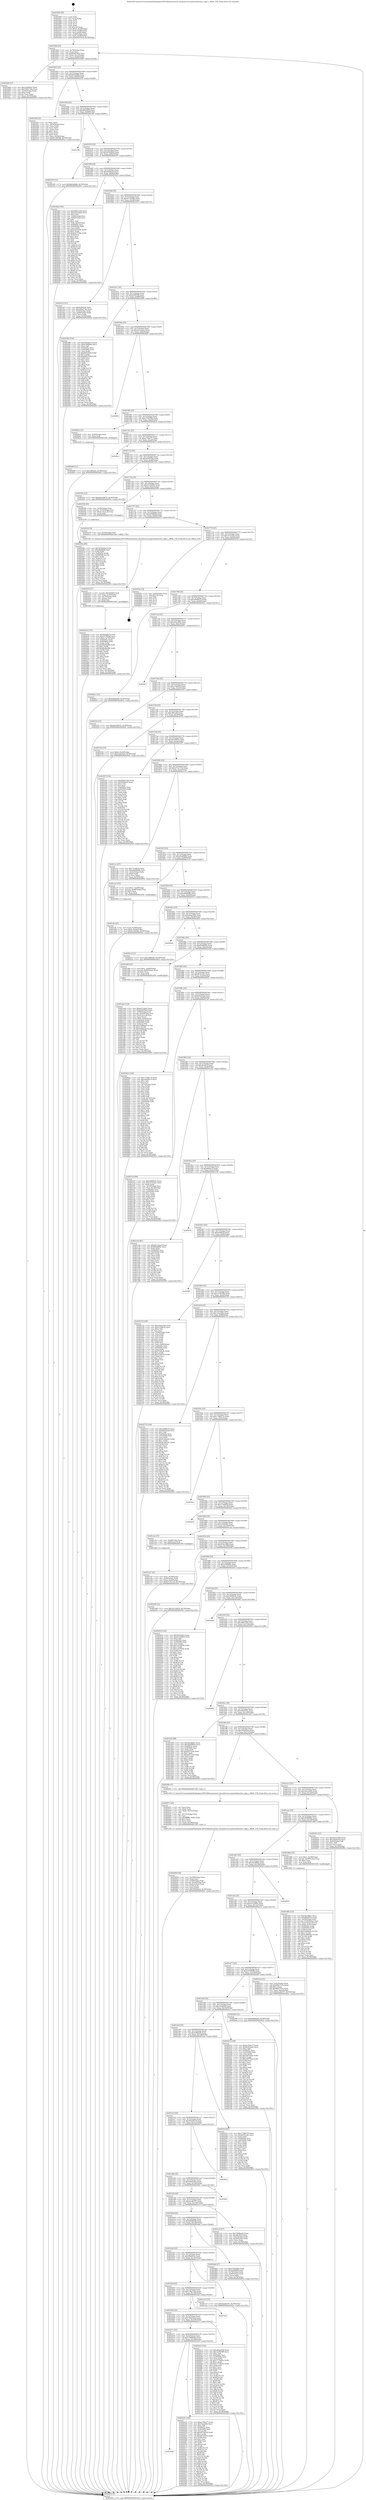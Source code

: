 digraph "0x401600" {
  label = "0x401600 (/mnt/c/Users/mathe/Desktop/tcc/POCII/binaries/extr_linuxdriverscryptochelsiochcr_algo.c_ABLK_CTX_Final-ollvm.out::main(0))"
  labelloc = "t"
  node[shape=record]

  Entry [label="",width=0.3,height=0.3,shape=circle,fillcolor=black,style=filled]
  "0x40162d" [label="{
     0x40162d [23]\l
     | [instrs]\l
     &nbsp;&nbsp;0x40162d \<+3\>: mov -0x78(%rbp),%eax\l
     &nbsp;&nbsp;0x401630 \<+2\>: mov %eax,%ecx\l
     &nbsp;&nbsp;0x401632 \<+6\>: sub $0x838379c6,%ecx\l
     &nbsp;&nbsp;0x401638 \<+3\>: mov %eax,-0x7c(%rbp)\l
     &nbsp;&nbsp;0x40163b \<+3\>: mov %ecx,-0x80(%rbp)\l
     &nbsp;&nbsp;0x40163e \<+6\>: je 0000000000401b94 \<main+0x594\>\l
  }"]
  "0x401b94" [label="{
     0x401b94 [27]\l
     | [instrs]\l
     &nbsp;&nbsp;0x401b94 \<+5\>: mov $0x1e4f5842,%eax\l
     &nbsp;&nbsp;0x401b99 \<+5\>: mov $0x708a718a,%ecx\l
     &nbsp;&nbsp;0x401b9e \<+3\>: mov -0x30(%rbp),%edx\l
     &nbsp;&nbsp;0x401ba1 \<+3\>: cmp $0x2,%edx\l
     &nbsp;&nbsp;0x401ba4 \<+3\>: cmovne %ecx,%eax\l
     &nbsp;&nbsp;0x401ba7 \<+3\>: mov %eax,-0x78(%rbp)\l
     &nbsp;&nbsp;0x401baa \<+5\>: jmp 0000000000402952 \<main+0x1352\>\l
  }"]
  "0x401644" [label="{
     0x401644 [25]\l
     | [instrs]\l
     &nbsp;&nbsp;0x401644 \<+5\>: jmp 0000000000401649 \<main+0x49\>\l
     &nbsp;&nbsp;0x401649 \<+3\>: mov -0x7c(%rbp),%eax\l
     &nbsp;&nbsp;0x40164c \<+5\>: sub $0x86c0dd66,%eax\l
     &nbsp;&nbsp;0x401651 \<+6\>: mov %eax,-0x84(%rbp)\l
     &nbsp;&nbsp;0x401657 \<+6\>: je 000000000040235f \<main+0xd5f\>\l
  }"]
  "0x402952" [label="{
     0x402952 [5]\l
     | [instrs]\l
     &nbsp;&nbsp;0x402952 \<+5\>: jmp 000000000040162d \<main+0x2d\>\l
  }"]
  "0x401600" [label="{
     0x401600 [45]\l
     | [instrs]\l
     &nbsp;&nbsp;0x401600 \<+1\>: push %rbp\l
     &nbsp;&nbsp;0x401601 \<+3\>: mov %rsp,%rbp\l
     &nbsp;&nbsp;0x401604 \<+2\>: push %r15\l
     &nbsp;&nbsp;0x401606 \<+2\>: push %r14\l
     &nbsp;&nbsp;0x401608 \<+2\>: push %r12\l
     &nbsp;&nbsp;0x40160a \<+1\>: push %rbx\l
     &nbsp;&nbsp;0x40160b \<+7\>: sub $0x150,%rsp\l
     &nbsp;&nbsp;0x401612 \<+7\>: movl $0x0,-0x34(%rbp)\l
     &nbsp;&nbsp;0x401619 \<+3\>: mov %edi,-0x38(%rbp)\l
     &nbsp;&nbsp;0x40161c \<+4\>: mov %rsi,-0x40(%rbp)\l
     &nbsp;&nbsp;0x401620 \<+3\>: mov -0x38(%rbp),%edi\l
     &nbsp;&nbsp;0x401623 \<+3\>: mov %edi,-0x30(%rbp)\l
     &nbsp;&nbsp;0x401626 \<+7\>: movl $0x838379c6,-0x78(%rbp)\l
  }"]
  Exit [label="",width=0.3,height=0.3,shape=circle,fillcolor=black,style=filled,peripheries=2]
  "0x40235f" [label="{
     0x40235f [33]\l
     | [instrs]\l
     &nbsp;&nbsp;0x40235f \<+2\>: xor %eax,%eax\l
     &nbsp;&nbsp;0x402361 \<+3\>: mov -0x54(%rbp),%ecx\l
     &nbsp;&nbsp;0x402364 \<+2\>: mov %eax,%edx\l
     &nbsp;&nbsp;0x402366 \<+2\>: sub %ecx,%edx\l
     &nbsp;&nbsp;0x402368 \<+2\>: mov %eax,%ecx\l
     &nbsp;&nbsp;0x40236a \<+3\>: sub $0x1,%ecx\l
     &nbsp;&nbsp;0x40236d \<+2\>: add %ecx,%edx\l
     &nbsp;&nbsp;0x40236f \<+2\>: sub %edx,%eax\l
     &nbsp;&nbsp;0x402371 \<+3\>: mov %eax,-0x54(%rbp)\l
     &nbsp;&nbsp;0x402374 \<+7\>: movl $0x97c5639b,-0x78(%rbp)\l
     &nbsp;&nbsp;0x40237b \<+5\>: jmp 0000000000402952 \<main+0x1352\>\l
  }"]
  "0x40165d" [label="{
     0x40165d [25]\l
     | [instrs]\l
     &nbsp;&nbsp;0x40165d \<+5\>: jmp 0000000000401662 \<main+0x62\>\l
     &nbsp;&nbsp;0x401662 \<+3\>: mov -0x7c(%rbp),%eax\l
     &nbsp;&nbsp;0x401665 \<+5\>: sub $0x86fa0833,%eax\l
     &nbsp;&nbsp;0x40166a \<+6\>: mov %eax,-0x88(%rbp)\l
     &nbsp;&nbsp;0x401670 \<+6\>: je 0000000000401c9e \<main+0x69e\>\l
  }"]
  "0x4026d9" [label="{
     0x4026d9 [12]\l
     | [instrs]\l
     &nbsp;&nbsp;0x4026d9 \<+7\>: movl $0xcf9fca9e,-0x78(%rbp)\l
     &nbsp;&nbsp;0x4026e0 \<+5\>: jmp 0000000000402952 \<main+0x1352\>\l
  }"]
  "0x401c9e" [label="{
     0x401c9e\l
  }", style=dashed]
  "0x401676" [label="{
     0x401676 [25]\l
     | [instrs]\l
     &nbsp;&nbsp;0x401676 \<+5\>: jmp 000000000040167b \<main+0x7b\>\l
     &nbsp;&nbsp;0x40167b \<+3\>: mov -0x7c(%rbp),%eax\l
     &nbsp;&nbsp;0x40167e \<+5\>: sub $0x925b2fa9,%eax\l
     &nbsp;&nbsp;0x401683 \<+6\>: mov %eax,-0x8c(%rbp)\l
     &nbsp;&nbsp;0x401689 \<+6\>: je 0000000000402353 \<main+0xd53\>\l
  }"]
  "0x40256a" [label="{
     0x40256a [89]\l
     | [instrs]\l
     &nbsp;&nbsp;0x40256a \<+5\>: mov $0x5d45e8ca,%edx\l
     &nbsp;&nbsp;0x40256f \<+5\>: mov $0xe8a88dfb,%esi\l
     &nbsp;&nbsp;0x402574 \<+3\>: xor %r8d,%r8d\l
     &nbsp;&nbsp;0x402577 \<+8\>: mov 0x40505c,%r9d\l
     &nbsp;&nbsp;0x40257f \<+8\>: mov 0x405060,%r10d\l
     &nbsp;&nbsp;0x402587 \<+4\>: sub $0x1,%r8d\l
     &nbsp;&nbsp;0x40258b \<+3\>: mov %r9d,%r11d\l
     &nbsp;&nbsp;0x40258e \<+3\>: add %r8d,%r11d\l
     &nbsp;&nbsp;0x402591 \<+4\>: imul %r11d,%r9d\l
     &nbsp;&nbsp;0x402595 \<+4\>: and $0x1,%r9d\l
     &nbsp;&nbsp;0x402599 \<+4\>: cmp $0x0,%r9d\l
     &nbsp;&nbsp;0x40259d \<+3\>: sete %bl\l
     &nbsp;&nbsp;0x4025a0 \<+4\>: cmp $0xa,%r10d\l
     &nbsp;&nbsp;0x4025a4 \<+4\>: setl %r14b\l
     &nbsp;&nbsp;0x4025a8 \<+3\>: mov %bl,%r15b\l
     &nbsp;&nbsp;0x4025ab \<+3\>: and %r14b,%r15b\l
     &nbsp;&nbsp;0x4025ae \<+3\>: xor %r14b,%bl\l
     &nbsp;&nbsp;0x4025b1 \<+3\>: or %bl,%r15b\l
     &nbsp;&nbsp;0x4025b4 \<+4\>: test $0x1,%r15b\l
     &nbsp;&nbsp;0x4025b8 \<+3\>: cmovne %esi,%edx\l
     &nbsp;&nbsp;0x4025bb \<+3\>: mov %edx,-0x78(%rbp)\l
     &nbsp;&nbsp;0x4025be \<+5\>: jmp 0000000000402952 \<main+0x1352\>\l
  }"]
  "0x402353" [label="{
     0x402353 [12]\l
     | [instrs]\l
     &nbsp;&nbsp;0x402353 \<+7\>: movl $0x86c0dd66,-0x78(%rbp)\l
     &nbsp;&nbsp;0x40235a \<+5\>: jmp 0000000000402952 \<main+0x1352\>\l
  }"]
  "0x40168f" [label="{
     0x40168f [25]\l
     | [instrs]\l
     &nbsp;&nbsp;0x40168f \<+5\>: jmp 0000000000401694 \<main+0x94\>\l
     &nbsp;&nbsp;0x401694 \<+3\>: mov -0x7c(%rbp),%eax\l
     &nbsp;&nbsp;0x401697 \<+5\>: sub $0x92f3fac0,%eax\l
     &nbsp;&nbsp;0x40169c \<+6\>: mov %eax,-0x90(%rbp)\l
     &nbsp;&nbsp;0x4016a2 \<+6\>: je 0000000000401fad \<main+0x9ad\>\l
  }"]
  "0x402434" [label="{
     0x402434 [107]\l
     | [instrs]\l
     &nbsp;&nbsp;0x402434 \<+5\>: mov $0x5b5d4e7d,%esi\l
     &nbsp;&nbsp;0x402439 \<+5\>: mov $0x537982f6,%ecx\l
     &nbsp;&nbsp;0x40243e \<+7\>: movl $0x0,-0x74(%rbp)\l
     &nbsp;&nbsp;0x402445 \<+7\>: mov 0x40505c,%edx\l
     &nbsp;&nbsp;0x40244c \<+8\>: mov 0x405060,%r8d\l
     &nbsp;&nbsp;0x402454 \<+3\>: mov %edx,%r9d\l
     &nbsp;&nbsp;0x402457 \<+7\>: sub $0x9b26e0fb,%r9d\l
     &nbsp;&nbsp;0x40245e \<+4\>: sub $0x1,%r9d\l
     &nbsp;&nbsp;0x402462 \<+7\>: add $0x9b26e0fb,%r9d\l
     &nbsp;&nbsp;0x402469 \<+4\>: imul %r9d,%edx\l
     &nbsp;&nbsp;0x40246d \<+3\>: and $0x1,%edx\l
     &nbsp;&nbsp;0x402470 \<+3\>: cmp $0x0,%edx\l
     &nbsp;&nbsp;0x402473 \<+4\>: sete %r10b\l
     &nbsp;&nbsp;0x402477 \<+4\>: cmp $0xa,%r8d\l
     &nbsp;&nbsp;0x40247b \<+4\>: setl %r11b\l
     &nbsp;&nbsp;0x40247f \<+3\>: mov %r10b,%bl\l
     &nbsp;&nbsp;0x402482 \<+3\>: and %r11b,%bl\l
     &nbsp;&nbsp;0x402485 \<+3\>: xor %r11b,%r10b\l
     &nbsp;&nbsp;0x402488 \<+3\>: or %r10b,%bl\l
     &nbsp;&nbsp;0x40248b \<+3\>: test $0x1,%bl\l
     &nbsp;&nbsp;0x40248e \<+3\>: cmovne %ecx,%esi\l
     &nbsp;&nbsp;0x402491 \<+3\>: mov %esi,-0x78(%rbp)\l
     &nbsp;&nbsp;0x402494 \<+6\>: mov %eax,-0x164(%rbp)\l
     &nbsp;&nbsp;0x40249a \<+5\>: jmp 0000000000402952 \<main+0x1352\>\l
  }"]
  "0x401fad" [label="{
     0x401fad [164]\l
     | [instrs]\l
     &nbsp;&nbsp;0x401fad \<+5\>: mov $0x28921eb0,%eax\l
     &nbsp;&nbsp;0x401fb2 \<+5\>: mov $0x3b21ed34,%ecx\l
     &nbsp;&nbsp;0x401fb7 \<+2\>: mov $0x1,%dl\l
     &nbsp;&nbsp;0x401fb9 \<+3\>: mov -0x64(%rbp),%esi\l
     &nbsp;&nbsp;0x401fbc \<+3\>: cmp -0x60(%rbp),%esi\l
     &nbsp;&nbsp;0x401fbf \<+4\>: setl %dil\l
     &nbsp;&nbsp;0x401fc3 \<+4\>: and $0x1,%dil\l
     &nbsp;&nbsp;0x401fc7 \<+4\>: mov %dil,-0x25(%rbp)\l
     &nbsp;&nbsp;0x401fcb \<+7\>: mov 0x40505c,%esi\l
     &nbsp;&nbsp;0x401fd2 \<+8\>: mov 0x405060,%r8d\l
     &nbsp;&nbsp;0x401fda \<+3\>: mov %esi,%r9d\l
     &nbsp;&nbsp;0x401fdd \<+7\>: sub $0xb227538e,%r9d\l
     &nbsp;&nbsp;0x401fe4 \<+4\>: sub $0x1,%r9d\l
     &nbsp;&nbsp;0x401fe8 \<+7\>: add $0xb227538e,%r9d\l
     &nbsp;&nbsp;0x401fef \<+4\>: imul %r9d,%esi\l
     &nbsp;&nbsp;0x401ff3 \<+3\>: and $0x1,%esi\l
     &nbsp;&nbsp;0x401ff6 \<+3\>: cmp $0x0,%esi\l
     &nbsp;&nbsp;0x401ff9 \<+4\>: sete %dil\l
     &nbsp;&nbsp;0x401ffd \<+4\>: cmp $0xa,%r8d\l
     &nbsp;&nbsp;0x402001 \<+4\>: setl %r10b\l
     &nbsp;&nbsp;0x402005 \<+3\>: mov %dil,%r11b\l
     &nbsp;&nbsp;0x402008 \<+4\>: xor $0xff,%r11b\l
     &nbsp;&nbsp;0x40200c \<+3\>: mov %r10b,%bl\l
     &nbsp;&nbsp;0x40200f \<+3\>: xor $0xff,%bl\l
     &nbsp;&nbsp;0x402012 \<+3\>: xor $0x0,%dl\l
     &nbsp;&nbsp;0x402015 \<+3\>: mov %r11b,%r14b\l
     &nbsp;&nbsp;0x402018 \<+4\>: and $0x0,%r14b\l
     &nbsp;&nbsp;0x40201c \<+3\>: and %dl,%dil\l
     &nbsp;&nbsp;0x40201f \<+3\>: mov %bl,%r15b\l
     &nbsp;&nbsp;0x402022 \<+4\>: and $0x0,%r15b\l
     &nbsp;&nbsp;0x402026 \<+3\>: and %dl,%r10b\l
     &nbsp;&nbsp;0x402029 \<+3\>: or %dil,%r14b\l
     &nbsp;&nbsp;0x40202c \<+3\>: or %r10b,%r15b\l
     &nbsp;&nbsp;0x40202f \<+3\>: xor %r15b,%r14b\l
     &nbsp;&nbsp;0x402032 \<+3\>: or %bl,%r11b\l
     &nbsp;&nbsp;0x402035 \<+4\>: xor $0xff,%r11b\l
     &nbsp;&nbsp;0x402039 \<+3\>: or $0x0,%dl\l
     &nbsp;&nbsp;0x40203c \<+3\>: and %dl,%r11b\l
     &nbsp;&nbsp;0x40203f \<+3\>: or %r11b,%r14b\l
     &nbsp;&nbsp;0x402042 \<+4\>: test $0x1,%r14b\l
     &nbsp;&nbsp;0x402046 \<+3\>: cmovne %ecx,%eax\l
     &nbsp;&nbsp;0x402049 \<+3\>: mov %eax,-0x78(%rbp)\l
     &nbsp;&nbsp;0x40204c \<+5\>: jmp 0000000000402952 \<main+0x1352\>\l
  }"]
  "0x4016a8" [label="{
     0x4016a8 [25]\l
     | [instrs]\l
     &nbsp;&nbsp;0x4016a8 \<+5\>: jmp 00000000004016ad \<main+0xad\>\l
     &nbsp;&nbsp;0x4016ad \<+3\>: mov -0x7c(%rbp),%eax\l
     &nbsp;&nbsp;0x4016b0 \<+5\>: sub $0x97c5639b,%eax\l
     &nbsp;&nbsp;0x4016b5 \<+6\>: mov %eax,-0x94(%rbp)\l
     &nbsp;&nbsp;0x4016bb \<+6\>: je 0000000000401d15 \<main+0x715\>\l
  }"]
  "0x402419" [label="{
     0x402419 [27]\l
     | [instrs]\l
     &nbsp;&nbsp;0x402419 \<+10\>: movabs $0x4030b6,%rdi\l
     &nbsp;&nbsp;0x402423 \<+4\>: mov %rax,-0x70(%rbp)\l
     &nbsp;&nbsp;0x402427 \<+4\>: mov -0x70(%rbp),%rax\l
     &nbsp;&nbsp;0x40242b \<+2\>: mov (%rax),%esi\l
     &nbsp;&nbsp;0x40242d \<+2\>: mov $0x0,%al\l
     &nbsp;&nbsp;0x40242f \<+5\>: call 0000000000401040 \<printf@plt\>\l
     | [calls]\l
     &nbsp;&nbsp;0x401040 \{1\} (unknown)\l
  }"]
  "0x401d15" [label="{
     0x401d15 [27]\l
     | [instrs]\l
     &nbsp;&nbsp;0x401d15 \<+5\>: mov $0x9cf061f8,%eax\l
     &nbsp;&nbsp;0x401d1a \<+5\>: mov $0x306e074e,%ecx\l
     &nbsp;&nbsp;0x401d1f \<+3\>: mov -0x54(%rbp),%edx\l
     &nbsp;&nbsp;0x401d22 \<+3\>: cmp -0x48(%rbp),%edx\l
     &nbsp;&nbsp;0x401d25 \<+3\>: cmovl %ecx,%eax\l
     &nbsp;&nbsp;0x401d28 \<+3\>: mov %eax,-0x78(%rbp)\l
     &nbsp;&nbsp;0x401d2b \<+5\>: jmp 0000000000402952 \<main+0x1352\>\l
  }"]
  "0x4016c1" [label="{
     0x4016c1 [25]\l
     | [instrs]\l
     &nbsp;&nbsp;0x4016c1 \<+5\>: jmp 00000000004016c6 \<main+0xc6\>\l
     &nbsp;&nbsp;0x4016c6 \<+3\>: mov -0x7c(%rbp),%eax\l
     &nbsp;&nbsp;0x4016c9 \<+5\>: sub $0x9cf061f8,%eax\l
     &nbsp;&nbsp;0x4016ce \<+6\>: mov %eax,-0x98(%rbp)\l
     &nbsp;&nbsp;0x4016d4 \<+6\>: je 0000000000402380 \<main+0xd80\>\l
  }"]
  "0x401b8a" [label="{
     0x401b8a\l
  }", style=dashed]
  "0x402380" [label="{
     0x402380 [144]\l
     | [instrs]\l
     &nbsp;&nbsp;0x402380 \<+5\>: mov $0x5b5d4e7d,%eax\l
     &nbsp;&nbsp;0x402385 \<+5\>: mov $0xb396fb64,%ecx\l
     &nbsp;&nbsp;0x40238a \<+2\>: mov $0x1,%dl\l
     &nbsp;&nbsp;0x40238c \<+7\>: mov 0x40505c,%esi\l
     &nbsp;&nbsp;0x402393 \<+7\>: mov 0x405060,%edi\l
     &nbsp;&nbsp;0x40239a \<+3\>: mov %esi,%r8d\l
     &nbsp;&nbsp;0x40239d \<+7\>: sub $0x6f2b1838,%r8d\l
     &nbsp;&nbsp;0x4023a4 \<+4\>: sub $0x1,%r8d\l
     &nbsp;&nbsp;0x4023a8 \<+7\>: add $0x6f2b1838,%r8d\l
     &nbsp;&nbsp;0x4023af \<+4\>: imul %r8d,%esi\l
     &nbsp;&nbsp;0x4023b3 \<+3\>: and $0x1,%esi\l
     &nbsp;&nbsp;0x4023b6 \<+3\>: cmp $0x0,%esi\l
     &nbsp;&nbsp;0x4023b9 \<+4\>: sete %r9b\l
     &nbsp;&nbsp;0x4023bd \<+3\>: cmp $0xa,%edi\l
     &nbsp;&nbsp;0x4023c0 \<+4\>: setl %r10b\l
     &nbsp;&nbsp;0x4023c4 \<+3\>: mov %r9b,%r11b\l
     &nbsp;&nbsp;0x4023c7 \<+4\>: xor $0xff,%r11b\l
     &nbsp;&nbsp;0x4023cb \<+3\>: mov %r10b,%bl\l
     &nbsp;&nbsp;0x4023ce \<+3\>: xor $0xff,%bl\l
     &nbsp;&nbsp;0x4023d1 \<+3\>: xor $0x1,%dl\l
     &nbsp;&nbsp;0x4023d4 \<+3\>: mov %r11b,%r14b\l
     &nbsp;&nbsp;0x4023d7 \<+4\>: and $0xff,%r14b\l
     &nbsp;&nbsp;0x4023db \<+3\>: and %dl,%r9b\l
     &nbsp;&nbsp;0x4023de \<+3\>: mov %bl,%r15b\l
     &nbsp;&nbsp;0x4023e1 \<+4\>: and $0xff,%r15b\l
     &nbsp;&nbsp;0x4023e5 \<+3\>: and %dl,%r10b\l
     &nbsp;&nbsp;0x4023e8 \<+3\>: or %r9b,%r14b\l
     &nbsp;&nbsp;0x4023eb \<+3\>: or %r10b,%r15b\l
     &nbsp;&nbsp;0x4023ee \<+3\>: xor %r15b,%r14b\l
     &nbsp;&nbsp;0x4023f1 \<+3\>: or %bl,%r11b\l
     &nbsp;&nbsp;0x4023f4 \<+4\>: xor $0xff,%r11b\l
     &nbsp;&nbsp;0x4023f8 \<+3\>: or $0x1,%dl\l
     &nbsp;&nbsp;0x4023fb \<+3\>: and %dl,%r11b\l
     &nbsp;&nbsp;0x4023fe \<+3\>: or %r11b,%r14b\l
     &nbsp;&nbsp;0x402401 \<+4\>: test $0x1,%r14b\l
     &nbsp;&nbsp;0x402405 \<+3\>: cmovne %ecx,%eax\l
     &nbsp;&nbsp;0x402408 \<+3\>: mov %eax,-0x78(%rbp)\l
     &nbsp;&nbsp;0x40240b \<+5\>: jmp 0000000000402952 \<main+0x1352\>\l
  }"]
  "0x4016da" [label="{
     0x4016da [25]\l
     | [instrs]\l
     &nbsp;&nbsp;0x4016da \<+5\>: jmp 00000000004016df \<main+0xdf\>\l
     &nbsp;&nbsp;0x4016df \<+3\>: mov -0x7c(%rbp),%eax\l
     &nbsp;&nbsp;0x4016e2 \<+5\>: sub $0xa011dea3,%eax\l
     &nbsp;&nbsp;0x4016e7 \<+6\>: mov %eax,-0x9c(%rbp)\l
     &nbsp;&nbsp;0x4016ed \<+6\>: je 000000000040285f \<main+0x125f\>\l
  }"]
  "0x402233" [label="{
     0x402233 [144]\l
     | [instrs]\l
     &nbsp;&nbsp;0x402233 \<+5\>: mov $0xac764c77,%eax\l
     &nbsp;&nbsp;0x402238 \<+5\>: mov $0x53aafaf0,%ecx\l
     &nbsp;&nbsp;0x40223d \<+2\>: mov $0x1,%dl\l
     &nbsp;&nbsp;0x40223f \<+7\>: mov 0x40505c,%esi\l
     &nbsp;&nbsp;0x402246 \<+7\>: mov 0x405060,%edi\l
     &nbsp;&nbsp;0x40224d \<+3\>: mov %esi,%r8d\l
     &nbsp;&nbsp;0x402250 \<+7\>: add $0xdf734032,%r8d\l
     &nbsp;&nbsp;0x402257 \<+4\>: sub $0x1,%r8d\l
     &nbsp;&nbsp;0x40225b \<+7\>: sub $0xdf734032,%r8d\l
     &nbsp;&nbsp;0x402262 \<+4\>: imul %r8d,%esi\l
     &nbsp;&nbsp;0x402266 \<+3\>: and $0x1,%esi\l
     &nbsp;&nbsp;0x402269 \<+3\>: cmp $0x0,%esi\l
     &nbsp;&nbsp;0x40226c \<+4\>: sete %r9b\l
     &nbsp;&nbsp;0x402270 \<+3\>: cmp $0xa,%edi\l
     &nbsp;&nbsp;0x402273 \<+4\>: setl %r10b\l
     &nbsp;&nbsp;0x402277 \<+3\>: mov %r9b,%r11b\l
     &nbsp;&nbsp;0x40227a \<+4\>: xor $0xff,%r11b\l
     &nbsp;&nbsp;0x40227e \<+3\>: mov %r10b,%bl\l
     &nbsp;&nbsp;0x402281 \<+3\>: xor $0xff,%bl\l
     &nbsp;&nbsp;0x402284 \<+3\>: xor $0x0,%dl\l
     &nbsp;&nbsp;0x402287 \<+3\>: mov %r11b,%r14b\l
     &nbsp;&nbsp;0x40228a \<+4\>: and $0x0,%r14b\l
     &nbsp;&nbsp;0x40228e \<+3\>: and %dl,%r9b\l
     &nbsp;&nbsp;0x402291 \<+3\>: mov %bl,%r15b\l
     &nbsp;&nbsp;0x402294 \<+4\>: and $0x0,%r15b\l
     &nbsp;&nbsp;0x402298 \<+3\>: and %dl,%r10b\l
     &nbsp;&nbsp;0x40229b \<+3\>: or %r9b,%r14b\l
     &nbsp;&nbsp;0x40229e \<+3\>: or %r10b,%r15b\l
     &nbsp;&nbsp;0x4022a1 \<+3\>: xor %r15b,%r14b\l
     &nbsp;&nbsp;0x4022a4 \<+3\>: or %bl,%r11b\l
     &nbsp;&nbsp;0x4022a7 \<+4\>: xor $0xff,%r11b\l
     &nbsp;&nbsp;0x4022ab \<+3\>: or $0x0,%dl\l
     &nbsp;&nbsp;0x4022ae \<+3\>: and %dl,%r11b\l
     &nbsp;&nbsp;0x4022b1 \<+3\>: or %r11b,%r14b\l
     &nbsp;&nbsp;0x4022b4 \<+4\>: test $0x1,%r14b\l
     &nbsp;&nbsp;0x4022b8 \<+3\>: cmovne %ecx,%eax\l
     &nbsp;&nbsp;0x4022bb \<+3\>: mov %eax,-0x78(%rbp)\l
     &nbsp;&nbsp;0x4022be \<+5\>: jmp 0000000000402952 \<main+0x1352\>\l
  }"]
  "0x40285f" [label="{
     0x40285f\l
  }", style=dashed]
  "0x4016f3" [label="{
     0x4016f3 [25]\l
     | [instrs]\l
     &nbsp;&nbsp;0x4016f3 \<+5\>: jmp 00000000004016f8 \<main+0xf8\>\l
     &nbsp;&nbsp;0x4016f8 \<+3\>: mov -0x7c(%rbp),%eax\l
     &nbsp;&nbsp;0x4016fb \<+5\>: sub $0xa7545944,%eax\l
     &nbsp;&nbsp;0x401700 \<+6\>: mov %eax,-0xa0(%rbp)\l
     &nbsp;&nbsp;0x401706 \<+6\>: je 00000000004026cd \<main+0x10cd\>\l
  }"]
  "0x401b71" [label="{
     0x401b71 [25]\l
     | [instrs]\l
     &nbsp;&nbsp;0x401b71 \<+5\>: jmp 0000000000401b76 \<main+0x576\>\l
     &nbsp;&nbsp;0x401b76 \<+3\>: mov -0x7c(%rbp),%eax\l
     &nbsp;&nbsp;0x401b79 \<+5\>: sub $0x7589ba4d,%eax\l
     &nbsp;&nbsp;0x401b7e \<+6\>: mov %eax,-0x158(%rbp)\l
     &nbsp;&nbsp;0x401b84 \<+6\>: je 0000000000402233 \<main+0xc33\>\l
  }"]
  "0x4026cd" [label="{
     0x4026cd [12]\l
     | [instrs]\l
     &nbsp;&nbsp;0x4026cd \<+4\>: mov -0x50(%rbp),%rax\l
     &nbsp;&nbsp;0x4026d1 \<+3\>: mov %rax,%rdi\l
     &nbsp;&nbsp;0x4026d4 \<+5\>: call 0000000000401030 \<free@plt\>\l
     | [calls]\l
     &nbsp;&nbsp;0x401030 \{1\} (unknown)\l
  }"]
  "0x40170c" [label="{
     0x40170c [25]\l
     | [instrs]\l
     &nbsp;&nbsp;0x40170c \<+5\>: jmp 0000000000401711 \<main+0x111\>\l
     &nbsp;&nbsp;0x401711 \<+3\>: mov -0x7c(%rbp),%eax\l
     &nbsp;&nbsp;0x401714 \<+5\>: sub $0xac764c77,%eax\l
     &nbsp;&nbsp;0x401719 \<+6\>: mov %eax,-0xa4(%rbp)\l
     &nbsp;&nbsp;0x40171f \<+6\>: je 00000000004028c3 \<main+0x12c3\>\l
  }"]
  "0x4020c3" [label="{
     0x4020c3 [144]\l
     | [instrs]\l
     &nbsp;&nbsp;0x4020c3 \<+5\>: mov $0xe9eae556,%eax\l
     &nbsp;&nbsp;0x4020c8 \<+5\>: mov $0x123879f9,%ecx\l
     &nbsp;&nbsp;0x4020cd \<+2\>: mov $0x1,%dl\l
     &nbsp;&nbsp;0x4020cf \<+7\>: mov 0x40505c,%esi\l
     &nbsp;&nbsp;0x4020d6 \<+7\>: mov 0x405060,%edi\l
     &nbsp;&nbsp;0x4020dd \<+3\>: mov %esi,%r8d\l
     &nbsp;&nbsp;0x4020e0 \<+7\>: sub $0x17734d5c,%r8d\l
     &nbsp;&nbsp;0x4020e7 \<+4\>: sub $0x1,%r8d\l
     &nbsp;&nbsp;0x4020eb \<+7\>: add $0x17734d5c,%r8d\l
     &nbsp;&nbsp;0x4020f2 \<+4\>: imul %r8d,%esi\l
     &nbsp;&nbsp;0x4020f6 \<+3\>: and $0x1,%esi\l
     &nbsp;&nbsp;0x4020f9 \<+3\>: cmp $0x0,%esi\l
     &nbsp;&nbsp;0x4020fc \<+4\>: sete %r9b\l
     &nbsp;&nbsp;0x402100 \<+3\>: cmp $0xa,%edi\l
     &nbsp;&nbsp;0x402103 \<+4\>: setl %r10b\l
     &nbsp;&nbsp;0x402107 \<+3\>: mov %r9b,%r11b\l
     &nbsp;&nbsp;0x40210a \<+4\>: xor $0xff,%r11b\l
     &nbsp;&nbsp;0x40210e \<+3\>: mov %r10b,%bl\l
     &nbsp;&nbsp;0x402111 \<+3\>: xor $0xff,%bl\l
     &nbsp;&nbsp;0x402114 \<+3\>: xor $0x1,%dl\l
     &nbsp;&nbsp;0x402117 \<+3\>: mov %r11b,%r14b\l
     &nbsp;&nbsp;0x40211a \<+4\>: and $0xff,%r14b\l
     &nbsp;&nbsp;0x40211e \<+3\>: and %dl,%r9b\l
     &nbsp;&nbsp;0x402121 \<+3\>: mov %bl,%r15b\l
     &nbsp;&nbsp;0x402124 \<+4\>: and $0xff,%r15b\l
     &nbsp;&nbsp;0x402128 \<+3\>: and %dl,%r10b\l
     &nbsp;&nbsp;0x40212b \<+3\>: or %r9b,%r14b\l
     &nbsp;&nbsp;0x40212e \<+3\>: or %r10b,%r15b\l
     &nbsp;&nbsp;0x402131 \<+3\>: xor %r15b,%r14b\l
     &nbsp;&nbsp;0x402134 \<+3\>: or %bl,%r11b\l
     &nbsp;&nbsp;0x402137 \<+4\>: xor $0xff,%r11b\l
     &nbsp;&nbsp;0x40213b \<+3\>: or $0x1,%dl\l
     &nbsp;&nbsp;0x40213e \<+3\>: and %dl,%r11b\l
     &nbsp;&nbsp;0x402141 \<+3\>: or %r11b,%r14b\l
     &nbsp;&nbsp;0x402144 \<+4\>: test $0x1,%r14b\l
     &nbsp;&nbsp;0x402148 \<+3\>: cmovne %ecx,%eax\l
     &nbsp;&nbsp;0x40214b \<+3\>: mov %eax,-0x78(%rbp)\l
     &nbsp;&nbsp;0x40214e \<+5\>: jmp 0000000000402952 \<main+0x1352\>\l
  }"]
  "0x4028c3" [label="{
     0x4028c3\l
  }", style=dashed]
  "0x401725" [label="{
     0x401725 [25]\l
     | [instrs]\l
     &nbsp;&nbsp;0x401725 \<+5\>: jmp 000000000040172a \<main+0x12a\>\l
     &nbsp;&nbsp;0x40172a \<+3\>: mov -0x7c(%rbp),%eax\l
     &nbsp;&nbsp;0x40172d \<+5\>: sub $0xb03f35bd,%eax\l
     &nbsp;&nbsp;0x401732 \<+6\>: mov %eax,-0xa8(%rbp)\l
     &nbsp;&nbsp;0x401738 \<+6\>: je 0000000000401f1b \<main+0x91b\>\l
  }"]
  "0x401b58" [label="{
     0x401b58 [25]\l
     | [instrs]\l
     &nbsp;&nbsp;0x401b58 \<+5\>: jmp 0000000000401b5d \<main+0x55d\>\l
     &nbsp;&nbsp;0x401b5d \<+3\>: mov -0x7c(%rbp),%eax\l
     &nbsp;&nbsp;0x401b60 \<+5\>: sub $0x74625ae4,%eax\l
     &nbsp;&nbsp;0x401b65 \<+6\>: mov %eax,-0x154(%rbp)\l
     &nbsp;&nbsp;0x401b6b \<+6\>: je 00000000004020c3 \<main+0xac3\>\l
  }"]
  "0x401f1b" [label="{
     0x401f1b [12]\l
     | [instrs]\l
     &nbsp;&nbsp;0x401f1b \<+7\>: movl $0xd41d5675,-0x78(%rbp)\l
     &nbsp;&nbsp;0x401f22 \<+5\>: jmp 0000000000402952 \<main+0x1352\>\l
  }"]
  "0x40173e" [label="{
     0x40173e [25]\l
     | [instrs]\l
     &nbsp;&nbsp;0x40173e \<+5\>: jmp 0000000000401743 \<main+0x143\>\l
     &nbsp;&nbsp;0x401743 \<+3\>: mov -0x7c(%rbp),%eax\l
     &nbsp;&nbsp;0x401746 \<+5\>: sub $0xb12346b2,%eax\l
     &nbsp;&nbsp;0x40174b \<+6\>: mov %eax,-0xac(%rbp)\l
     &nbsp;&nbsp;0x401751 \<+6\>: je 0000000000402556 \<main+0xf56\>\l
  }"]
  "0x401baf" [label="{
     0x401baf\l
  }", style=dashed]
  "0x402556" [label="{
     0x402556 [20]\l
     | [instrs]\l
     &nbsp;&nbsp;0x402556 \<+4\>: mov -0x50(%rbp),%rax\l
     &nbsp;&nbsp;0x40255a \<+4\>: movslq -0x74(%rbp),%rcx\l
     &nbsp;&nbsp;0x40255e \<+4\>: mov (%rax,%rcx,8),%rax\l
     &nbsp;&nbsp;0x402562 \<+3\>: mov %rax,%rdi\l
     &nbsp;&nbsp;0x402565 \<+5\>: call 0000000000401030 \<free@plt\>\l
     | [calls]\l
     &nbsp;&nbsp;0x401030 \{1\} (unknown)\l
  }"]
  "0x401757" [label="{
     0x401757 [25]\l
     | [instrs]\l
     &nbsp;&nbsp;0x401757 \<+5\>: jmp 000000000040175c \<main+0x15c\>\l
     &nbsp;&nbsp;0x40175c \<+3\>: mov -0x7c(%rbp),%eax\l
     &nbsp;&nbsp;0x40175f \<+5\>: sub $0xb396fb64,%eax\l
     &nbsp;&nbsp;0x401764 \<+6\>: mov %eax,-0xb0(%rbp)\l
     &nbsp;&nbsp;0x40176a \<+6\>: je 0000000000402410 \<main+0xe10\>\l
  }"]
  "0x40209d" [label="{
     0x40209d [38]\l
     | [instrs]\l
     &nbsp;&nbsp;0x40209d \<+6\>: mov -0x160(%rbp),%ecx\l
     &nbsp;&nbsp;0x4020a3 \<+3\>: imul %eax,%ecx\l
     &nbsp;&nbsp;0x4020a6 \<+4\>: mov -0x50(%rbp),%rdi\l
     &nbsp;&nbsp;0x4020aa \<+4\>: movslq -0x54(%rbp),%r8\l
     &nbsp;&nbsp;0x4020ae \<+4\>: mov (%rdi,%r8,8),%rdi\l
     &nbsp;&nbsp;0x4020b2 \<+3\>: mov (%rdi),%rdi\l
     &nbsp;&nbsp;0x4020b5 \<+2\>: mov %ecx,(%rdi)\l
     &nbsp;&nbsp;0x4020b7 \<+7\>: movl $0x74625ae4,-0x78(%rbp)\l
     &nbsp;&nbsp;0x4020be \<+5\>: jmp 0000000000402952 \<main+0x1352\>\l
  }"]
  "0x402410" [label="{
     0x402410 [9]\l
     | [instrs]\l
     &nbsp;&nbsp;0x402410 \<+4\>: mov -0x50(%rbp),%rdi\l
     &nbsp;&nbsp;0x402414 \<+5\>: call 00000000004015e0 \<ABLK_CTX\>\l
     | [calls]\l
     &nbsp;&nbsp;0x4015e0 \{1\} (/mnt/c/Users/mathe/Desktop/tcc/POCII/binaries/extr_linuxdriverscryptochelsiochcr_algo.c_ABLK_CTX_Final-ollvm.out::ABLK_CTX)\l
  }"]
  "0x401770" [label="{
     0x401770 [25]\l
     | [instrs]\l
     &nbsp;&nbsp;0x401770 \<+5\>: jmp 0000000000401775 \<main+0x175\>\l
     &nbsp;&nbsp;0x401775 \<+3\>: mov -0x7c(%rbp),%eax\l
     &nbsp;&nbsp;0x401778 \<+5\>: sub $0xc315cd2c,%eax\l
     &nbsp;&nbsp;0x40177d \<+6\>: mov %eax,-0xb4(%rbp)\l
     &nbsp;&nbsp;0x401783 \<+6\>: je 00000000004027fe \<main+0x11fe\>\l
  }"]
  "0x402071" [label="{
     0x402071 [44]\l
     | [instrs]\l
     &nbsp;&nbsp;0x402071 \<+2\>: xor %ecx,%ecx\l
     &nbsp;&nbsp;0x402073 \<+5\>: mov $0x2,%edx\l
     &nbsp;&nbsp;0x402078 \<+6\>: mov %edx,-0x15c(%rbp)\l
     &nbsp;&nbsp;0x40207e \<+1\>: cltd\l
     &nbsp;&nbsp;0x40207f \<+6\>: mov -0x15c(%rbp),%esi\l
     &nbsp;&nbsp;0x402085 \<+2\>: idiv %esi\l
     &nbsp;&nbsp;0x402087 \<+6\>: imul $0xfffffffe,%edx,%edx\l
     &nbsp;&nbsp;0x40208d \<+3\>: sub $0x1,%ecx\l
     &nbsp;&nbsp;0x402090 \<+2\>: sub %ecx,%edx\l
     &nbsp;&nbsp;0x402092 \<+6\>: mov %edx,-0x160(%rbp)\l
     &nbsp;&nbsp;0x402098 \<+5\>: call 0000000000401160 \<next_i\>\l
     | [calls]\l
     &nbsp;&nbsp;0x401160 \{1\} (/mnt/c/Users/mathe/Desktop/tcc/POCII/binaries/extr_linuxdriverscryptochelsiochcr_algo.c_ABLK_CTX_Final-ollvm.out::next_i)\l
  }"]
  "0x4027fe" [label="{
     0x4027fe [19]\l
     | [instrs]\l
     &nbsp;&nbsp;0x4027fe \<+3\>: mov -0x24(%rbp),%eax\l
     &nbsp;&nbsp;0x402801 \<+7\>: add $0x150,%rsp\l
     &nbsp;&nbsp;0x402808 \<+1\>: pop %rbx\l
     &nbsp;&nbsp;0x402809 \<+2\>: pop %r12\l
     &nbsp;&nbsp;0x40280b \<+2\>: pop %r14\l
     &nbsp;&nbsp;0x40280d \<+2\>: pop %r15\l
     &nbsp;&nbsp;0x40280f \<+1\>: pop %rbp\l
     &nbsp;&nbsp;0x402810 \<+1\>: ret\l
  }"]
  "0x401789" [label="{
     0x401789 [25]\l
     | [instrs]\l
     &nbsp;&nbsp;0x401789 \<+5\>: jmp 000000000040178e \<main+0x18e\>\l
     &nbsp;&nbsp;0x40178e \<+3\>: mov -0x7c(%rbp),%eax\l
     &nbsp;&nbsp;0x401791 \<+5\>: sub $0xc6a08e75,%eax\l
     &nbsp;&nbsp;0x401796 \<+6\>: mov %eax,-0xb8(%rbp)\l
     &nbsp;&nbsp;0x40179c \<+6\>: je 00000000004026c1 \<main+0x10c1\>\l
  }"]
  "0x401ea4" [label="{
     0x401ea4 [119]\l
     | [instrs]\l
     &nbsp;&nbsp;0x401ea4 \<+5\>: mov $0xa011dea3,%ecx\l
     &nbsp;&nbsp;0x401ea9 \<+5\>: mov $0xb03f35bd,%edx\l
     &nbsp;&nbsp;0x401eae \<+4\>: mov -0x50(%rbp),%rdi\l
     &nbsp;&nbsp;0x401eb2 \<+4\>: movslq -0x54(%rbp),%rsi\l
     &nbsp;&nbsp;0x401eb6 \<+4\>: mov (%rdi,%rsi,8),%rsi\l
     &nbsp;&nbsp;0x401eba \<+3\>: mov %rax,(%rsi)\l
     &nbsp;&nbsp;0x401ebd \<+7\>: movl $0x0,-0x64(%rbp)\l
     &nbsp;&nbsp;0x401ec4 \<+8\>: mov 0x40505c,%r8d\l
     &nbsp;&nbsp;0x401ecc \<+8\>: mov 0x405060,%r9d\l
     &nbsp;&nbsp;0x401ed4 \<+3\>: mov %r8d,%r10d\l
     &nbsp;&nbsp;0x401ed7 \<+7\>: add $0x35fdbaa8,%r10d\l
     &nbsp;&nbsp;0x401ede \<+4\>: sub $0x1,%r10d\l
     &nbsp;&nbsp;0x401ee2 \<+7\>: sub $0x35fdbaa8,%r10d\l
     &nbsp;&nbsp;0x401ee9 \<+4\>: imul %r10d,%r8d\l
     &nbsp;&nbsp;0x401eed \<+4\>: and $0x1,%r8d\l
     &nbsp;&nbsp;0x401ef1 \<+4\>: cmp $0x0,%r8d\l
     &nbsp;&nbsp;0x401ef5 \<+4\>: sete %r11b\l
     &nbsp;&nbsp;0x401ef9 \<+4\>: cmp $0xa,%r9d\l
     &nbsp;&nbsp;0x401efd \<+3\>: setl %bl\l
     &nbsp;&nbsp;0x401f00 \<+3\>: mov %r11b,%r14b\l
     &nbsp;&nbsp;0x401f03 \<+3\>: and %bl,%r14b\l
     &nbsp;&nbsp;0x401f06 \<+3\>: xor %bl,%r11b\l
     &nbsp;&nbsp;0x401f09 \<+3\>: or %r11b,%r14b\l
     &nbsp;&nbsp;0x401f0c \<+4\>: test $0x1,%r14b\l
     &nbsp;&nbsp;0x401f10 \<+3\>: cmovne %edx,%ecx\l
     &nbsp;&nbsp;0x401f13 \<+3\>: mov %ecx,-0x78(%rbp)\l
     &nbsp;&nbsp;0x401f16 \<+5\>: jmp 0000000000402952 \<main+0x1352\>\l
  }"]
  "0x4026c1" [label="{
     0x4026c1 [12]\l
     | [instrs]\l
     &nbsp;&nbsp;0x4026c1 \<+7\>: movl $0x6dfd8a06,-0x78(%rbp)\l
     &nbsp;&nbsp;0x4026c8 \<+5\>: jmp 0000000000402952 \<main+0x1352\>\l
  }"]
  "0x4017a2" [label="{
     0x4017a2 [25]\l
     | [instrs]\l
     &nbsp;&nbsp;0x4017a2 \<+5\>: jmp 00000000004017a7 \<main+0x1a7\>\l
     &nbsp;&nbsp;0x4017a7 \<+3\>: mov -0x7c(%rbp),%eax\l
     &nbsp;&nbsp;0x4017aa \<+5\>: sub $0xc9a2c582,%eax\l
     &nbsp;&nbsp;0x4017af \<+6\>: mov %eax,-0xbc(%rbp)\l
     &nbsp;&nbsp;0x4017b5 \<+6\>: je 0000000000402811 \<main+0x1211\>\l
  }"]
  "0x401b3f" [label="{
     0x401b3f [25]\l
     | [instrs]\l
     &nbsp;&nbsp;0x401b3f \<+5\>: jmp 0000000000401b44 \<main+0x544\>\l
     &nbsp;&nbsp;0x401b44 \<+3\>: mov -0x7c(%rbp),%eax\l
     &nbsp;&nbsp;0x401b47 \<+5\>: sub $0x708a718a,%eax\l
     &nbsp;&nbsp;0x401b4c \<+6\>: mov %eax,-0x150(%rbp)\l
     &nbsp;&nbsp;0x401b52 \<+6\>: je 0000000000401baf \<main+0x5af\>\l
  }"]
  "0x402811" [label="{
     0x402811\l
  }", style=dashed]
  "0x4017bb" [label="{
     0x4017bb [25]\l
     | [instrs]\l
     &nbsp;&nbsp;0x4017bb \<+5\>: jmp 00000000004017c0 \<main+0x1c0\>\l
     &nbsp;&nbsp;0x4017c0 \<+3\>: mov -0x7c(%rbp),%eax\l
     &nbsp;&nbsp;0x4017c3 \<+5\>: sub $0xcc1fa818,%eax\l
     &nbsp;&nbsp;0x4017c8 \<+6\>: mov %eax,-0xc0(%rbp)\l
     &nbsp;&nbsp;0x4017ce \<+6\>: je 00000000004021fc \<main+0xbfc\>\l
  }"]
  "0x401e13" [label="{
     0x401e13 [12]\l
     | [instrs]\l
     &nbsp;&nbsp;0x401e13 \<+7\>: movl $0x5eedb797,-0x78(%rbp)\l
     &nbsp;&nbsp;0x401e1a \<+5\>: jmp 0000000000402952 \<main+0x1352\>\l
  }"]
  "0x4021fc" [label="{
     0x4021fc [12]\l
     | [instrs]\l
     &nbsp;&nbsp;0x4021fc \<+7\>: movl $0xd41d5675,-0x78(%rbp)\l
     &nbsp;&nbsp;0x402203 \<+5\>: jmp 0000000000402952 \<main+0x1352\>\l
  }"]
  "0x4017d4" [label="{
     0x4017d4 [25]\l
     | [instrs]\l
     &nbsp;&nbsp;0x4017d4 \<+5\>: jmp 00000000004017d9 \<main+0x1d9\>\l
     &nbsp;&nbsp;0x4017d9 \<+3\>: mov -0x7c(%rbp),%eax\l
     &nbsp;&nbsp;0x4017dc \<+5\>: sub $0xcf9fca9e,%eax\l
     &nbsp;&nbsp;0x4017e1 \<+6\>: mov %eax,-0xc4(%rbp)\l
     &nbsp;&nbsp;0x4017e7 \<+6\>: je 0000000000402702 \<main+0x1102\>\l
  }"]
  "0x401b26" [label="{
     0x401b26 [25]\l
     | [instrs]\l
     &nbsp;&nbsp;0x401b26 \<+5\>: jmp 0000000000401b2b \<main+0x52b\>\l
     &nbsp;&nbsp;0x401b2b \<+3\>: mov -0x7c(%rbp),%eax\l
     &nbsp;&nbsp;0x401b2e \<+5\>: sub $0x6fbb65ca,%eax\l
     &nbsp;&nbsp;0x401b33 \<+6\>: mov %eax,-0x14c(%rbp)\l
     &nbsp;&nbsp;0x401b39 \<+6\>: je 0000000000401e13 \<main+0x813\>\l
  }"]
  "0x402702" [label="{
     0x402702 [19]\l
     | [instrs]\l
     &nbsp;&nbsp;0x402702 \<+7\>: movl $0x0,-0x34(%rbp)\l
     &nbsp;&nbsp;0x402709 \<+7\>: movl $0x13aa1fe4,-0x78(%rbp)\l
     &nbsp;&nbsp;0x402710 \<+5\>: jmp 0000000000402952 \<main+0x1352\>\l
  }"]
  "0x4017ed" [label="{
     0x4017ed [25]\l
     | [instrs]\l
     &nbsp;&nbsp;0x4017ed \<+5\>: jmp 00000000004017f2 \<main+0x1f2\>\l
     &nbsp;&nbsp;0x4017f2 \<+3\>: mov -0x7c(%rbp),%eax\l
     &nbsp;&nbsp;0x4017f5 \<+5\>: sub $0xd41d5675,%eax\l
     &nbsp;&nbsp;0x4017fa \<+6\>: mov %eax,-0xc8(%rbp)\l
     &nbsp;&nbsp;0x401800 \<+6\>: je 0000000000401f27 \<main+0x927\>\l
  }"]
  "0x4024ab" [label="{
     0x4024ab [27]\l
     | [instrs]\l
     &nbsp;&nbsp;0x4024ab \<+5\>: mov $0xa7545944,%eax\l
     &nbsp;&nbsp;0x4024b0 \<+5\>: mov $0x229f48fb,%ecx\l
     &nbsp;&nbsp;0x4024b5 \<+3\>: mov -0x74(%rbp),%edx\l
     &nbsp;&nbsp;0x4024b8 \<+3\>: cmp -0x48(%rbp),%edx\l
     &nbsp;&nbsp;0x4024bb \<+3\>: cmovl %ecx,%eax\l
     &nbsp;&nbsp;0x4024be \<+3\>: mov %eax,-0x78(%rbp)\l
     &nbsp;&nbsp;0x4024c1 \<+5\>: jmp 0000000000402952 \<main+0x1352\>\l
  }"]
  "0x401f27" [label="{
     0x401f27 [134]\l
     | [instrs]\l
     &nbsp;&nbsp;0x401f27 \<+5\>: mov $0x28921eb0,%eax\l
     &nbsp;&nbsp;0x401f2c \<+5\>: mov $0x92f3fac0,%ecx\l
     &nbsp;&nbsp;0x401f31 \<+2\>: mov $0x1,%dl\l
     &nbsp;&nbsp;0x401f33 \<+2\>: xor %esi,%esi\l
     &nbsp;&nbsp;0x401f35 \<+7\>: mov 0x40505c,%edi\l
     &nbsp;&nbsp;0x401f3c \<+8\>: mov 0x405060,%r8d\l
     &nbsp;&nbsp;0x401f44 \<+3\>: sub $0x1,%esi\l
     &nbsp;&nbsp;0x401f47 \<+3\>: mov %edi,%r9d\l
     &nbsp;&nbsp;0x401f4a \<+3\>: add %esi,%r9d\l
     &nbsp;&nbsp;0x401f4d \<+4\>: imul %r9d,%edi\l
     &nbsp;&nbsp;0x401f51 \<+3\>: and $0x1,%edi\l
     &nbsp;&nbsp;0x401f54 \<+3\>: cmp $0x0,%edi\l
     &nbsp;&nbsp;0x401f57 \<+4\>: sete %r10b\l
     &nbsp;&nbsp;0x401f5b \<+4\>: cmp $0xa,%r8d\l
     &nbsp;&nbsp;0x401f5f \<+4\>: setl %r11b\l
     &nbsp;&nbsp;0x401f63 \<+3\>: mov %r10b,%bl\l
     &nbsp;&nbsp;0x401f66 \<+3\>: xor $0xff,%bl\l
     &nbsp;&nbsp;0x401f69 \<+3\>: mov %r11b,%r14b\l
     &nbsp;&nbsp;0x401f6c \<+4\>: xor $0xff,%r14b\l
     &nbsp;&nbsp;0x401f70 \<+3\>: xor $0x0,%dl\l
     &nbsp;&nbsp;0x401f73 \<+3\>: mov %bl,%r15b\l
     &nbsp;&nbsp;0x401f76 \<+4\>: and $0x0,%r15b\l
     &nbsp;&nbsp;0x401f7a \<+3\>: and %dl,%r10b\l
     &nbsp;&nbsp;0x401f7d \<+3\>: mov %r14b,%r12b\l
     &nbsp;&nbsp;0x401f80 \<+4\>: and $0x0,%r12b\l
     &nbsp;&nbsp;0x401f84 \<+3\>: and %dl,%r11b\l
     &nbsp;&nbsp;0x401f87 \<+3\>: or %r10b,%r15b\l
     &nbsp;&nbsp;0x401f8a \<+3\>: or %r11b,%r12b\l
     &nbsp;&nbsp;0x401f8d \<+3\>: xor %r12b,%r15b\l
     &nbsp;&nbsp;0x401f90 \<+3\>: or %r14b,%bl\l
     &nbsp;&nbsp;0x401f93 \<+3\>: xor $0xff,%bl\l
     &nbsp;&nbsp;0x401f96 \<+3\>: or $0x0,%dl\l
     &nbsp;&nbsp;0x401f99 \<+2\>: and %dl,%bl\l
     &nbsp;&nbsp;0x401f9b \<+3\>: or %bl,%r15b\l
     &nbsp;&nbsp;0x401f9e \<+4\>: test $0x1,%r15b\l
     &nbsp;&nbsp;0x401fa2 \<+3\>: cmovne %ecx,%eax\l
     &nbsp;&nbsp;0x401fa5 \<+3\>: mov %eax,-0x78(%rbp)\l
     &nbsp;&nbsp;0x401fa8 \<+5\>: jmp 0000000000402952 \<main+0x1352\>\l
  }"]
  "0x401806" [label="{
     0x401806 [25]\l
     | [instrs]\l
     &nbsp;&nbsp;0x401806 \<+5\>: jmp 000000000040180b \<main+0x20b\>\l
     &nbsp;&nbsp;0x40180b \<+3\>: mov -0x7c(%rbp),%eax\l
     &nbsp;&nbsp;0x40180e \<+5\>: sub $0xd710115d,%eax\l
     &nbsp;&nbsp;0x401813 \<+6\>: mov %eax,-0xcc(%rbp)\l
     &nbsp;&nbsp;0x401819 \<+6\>: je 0000000000401ccc \<main+0x6cc\>\l
  }"]
  "0x401b0d" [label="{
     0x401b0d [25]\l
     | [instrs]\l
     &nbsp;&nbsp;0x401b0d \<+5\>: jmp 0000000000401b12 \<main+0x512\>\l
     &nbsp;&nbsp;0x401b12 \<+3\>: mov -0x7c(%rbp),%eax\l
     &nbsp;&nbsp;0x401b15 \<+5\>: sub $0x6dfd8a06,%eax\l
     &nbsp;&nbsp;0x401b1a \<+6\>: mov %eax,-0x148(%rbp)\l
     &nbsp;&nbsp;0x401b20 \<+6\>: je 00000000004024ab \<main+0xeab\>\l
  }"]
  "0x401ccc" [label="{
     0x401ccc [27]\l
     | [instrs]\l
     &nbsp;&nbsp;0x401ccc \<+5\>: mov $0x174afb59,%eax\l
     &nbsp;&nbsp;0x401cd1 \<+5\>: mov $0xe6eb8469,%ecx\l
     &nbsp;&nbsp;0x401cd6 \<+3\>: mov -0x2c(%rbp),%edx\l
     &nbsp;&nbsp;0x401cd9 \<+3\>: cmp $0x0,%edx\l
     &nbsp;&nbsp;0x401cdc \<+3\>: cmove %ecx,%eax\l
     &nbsp;&nbsp;0x401cdf \<+3\>: mov %eax,-0x78(%rbp)\l
     &nbsp;&nbsp;0x401ce2 \<+5\>: jmp 0000000000402952 \<main+0x1352\>\l
  }"]
  "0x40181f" [label="{
     0x40181f [25]\l
     | [instrs]\l
     &nbsp;&nbsp;0x40181f \<+5\>: jmp 0000000000401824 \<main+0x224\>\l
     &nbsp;&nbsp;0x401824 \<+3\>: mov -0x7c(%rbp),%eax\l
     &nbsp;&nbsp;0x401827 \<+5\>: sub $0xe6eb8469,%eax\l
     &nbsp;&nbsp;0x40182c \<+6\>: mov %eax,-0xd0(%rbp)\l
     &nbsp;&nbsp;0x401832 \<+6\>: je 0000000000401ce7 \<main+0x6e7\>\l
  }"]
  "0x401e1f" [label="{
     0x401e1f [27]\l
     | [instrs]\l
     &nbsp;&nbsp;0x401e1f \<+5\>: mov $0x7589ba4d,%eax\l
     &nbsp;&nbsp;0x401e24 \<+5\>: mov $0x4bc0b1f,%ecx\l
     &nbsp;&nbsp;0x401e29 \<+3\>: mov -0x5c(%rbp),%edx\l
     &nbsp;&nbsp;0x401e2c \<+3\>: cmp -0x58(%rbp),%edx\l
     &nbsp;&nbsp;0x401e2f \<+3\>: cmovl %ecx,%eax\l
     &nbsp;&nbsp;0x401e32 \<+3\>: mov %eax,-0x78(%rbp)\l
     &nbsp;&nbsp;0x401e35 \<+5\>: jmp 0000000000402952 \<main+0x1352\>\l
  }"]
  "0x401ce7" [label="{
     0x401ce7 [23]\l
     | [instrs]\l
     &nbsp;&nbsp;0x401ce7 \<+7\>: movl $0x1,-0x48(%rbp)\l
     &nbsp;&nbsp;0x401cee \<+4\>: movslq -0x48(%rbp),%rax\l
     &nbsp;&nbsp;0x401cf2 \<+4\>: shl $0x3,%rax\l
     &nbsp;&nbsp;0x401cf6 \<+3\>: mov %rax,%rdi\l
     &nbsp;&nbsp;0x401cf9 \<+5\>: call 0000000000401050 \<malloc@plt\>\l
     | [calls]\l
     &nbsp;&nbsp;0x401050 \{1\} (unknown)\l
  }"]
  "0x401838" [label="{
     0x401838 [25]\l
     | [instrs]\l
     &nbsp;&nbsp;0x401838 \<+5\>: jmp 000000000040183d \<main+0x23d\>\l
     &nbsp;&nbsp;0x40183d \<+3\>: mov -0x7c(%rbp),%eax\l
     &nbsp;&nbsp;0x401840 \<+5\>: sub $0xe8a88dfb,%eax\l
     &nbsp;&nbsp;0x401845 \<+6\>: mov %eax,-0xd4(%rbp)\l
     &nbsp;&nbsp;0x40184b \<+6\>: je 00000000004025c3 \<main+0xfc3\>\l
  }"]
  "0x401af4" [label="{
     0x401af4 [25]\l
     | [instrs]\l
     &nbsp;&nbsp;0x401af4 \<+5\>: jmp 0000000000401af9 \<main+0x4f9\>\l
     &nbsp;&nbsp;0x401af9 \<+3\>: mov -0x7c(%rbp),%eax\l
     &nbsp;&nbsp;0x401afc \<+5\>: sub $0x5eedb797,%eax\l
     &nbsp;&nbsp;0x401b01 \<+6\>: mov %eax,-0x144(%rbp)\l
     &nbsp;&nbsp;0x401b07 \<+6\>: je 0000000000401e1f \<main+0x81f\>\l
  }"]
  "0x4025c3" [label="{
     0x4025c3 [12]\l
     | [instrs]\l
     &nbsp;&nbsp;0x4025c3 \<+7\>: movl $0x53f9bef5,-0x78(%rbp)\l
     &nbsp;&nbsp;0x4025ca \<+5\>: jmp 0000000000402952 \<main+0x1352\>\l
  }"]
  "0x401851" [label="{
     0x401851 [25]\l
     | [instrs]\l
     &nbsp;&nbsp;0x401851 \<+5\>: jmp 0000000000401856 \<main+0x256\>\l
     &nbsp;&nbsp;0x401856 \<+3\>: mov -0x7c(%rbp),%eax\l
     &nbsp;&nbsp;0x401859 \<+5\>: sub $0xe9eae556,%eax\l
     &nbsp;&nbsp;0x40185e \<+6\>: mov %eax,-0xd8(%rbp)\l
     &nbsp;&nbsp;0x401864 \<+6\>: je 00000000004028a4 \<main+0x12a4\>\l
  }"]
  "0x40290c" [label="{
     0x40290c\l
  }", style=dashed]
  "0x4028a4" [label="{
     0x4028a4\l
  }", style=dashed]
  "0x40186a" [label="{
     0x40186a [25]\l
     | [instrs]\l
     &nbsp;&nbsp;0x40186a \<+5\>: jmp 000000000040186f \<main+0x26f\>\l
     &nbsp;&nbsp;0x40186f \<+3\>: mov -0x7c(%rbp),%eax\l
     &nbsp;&nbsp;0x401872 \<+5\>: sub $0xf05d8602,%eax\l
     &nbsp;&nbsp;0x401877 \<+6\>: mov %eax,-0xdc(%rbp)\l
     &nbsp;&nbsp;0x40187d \<+6\>: je 0000000000401e8d \<main+0x88d\>\l
  }"]
  "0x401adb" [label="{
     0x401adb [25]\l
     | [instrs]\l
     &nbsp;&nbsp;0x401adb \<+5\>: jmp 0000000000401ae0 \<main+0x4e0\>\l
     &nbsp;&nbsp;0x401ae0 \<+3\>: mov -0x7c(%rbp),%eax\l
     &nbsp;&nbsp;0x401ae3 \<+5\>: sub $0x5d45e8ca,%eax\l
     &nbsp;&nbsp;0x401ae8 \<+6\>: mov %eax,-0x140(%rbp)\l
     &nbsp;&nbsp;0x401aee \<+6\>: je 000000000040290c \<main+0x130c\>\l
  }"]
  "0x401e8d" [label="{
     0x401e8d [23]\l
     | [instrs]\l
     &nbsp;&nbsp;0x401e8d \<+7\>: movl $0x1,-0x60(%rbp)\l
     &nbsp;&nbsp;0x401e94 \<+4\>: movslq -0x60(%rbp),%rax\l
     &nbsp;&nbsp;0x401e98 \<+4\>: shl $0x2,%rax\l
     &nbsp;&nbsp;0x401e9c \<+3\>: mov %rax,%rdi\l
     &nbsp;&nbsp;0x401e9f \<+5\>: call 0000000000401050 \<malloc@plt\>\l
     | [calls]\l
     &nbsp;&nbsp;0x401050 \{1\} (unknown)\l
  }"]
  "0x401883" [label="{
     0x401883 [25]\l
     | [instrs]\l
     &nbsp;&nbsp;0x401883 \<+5\>: jmp 0000000000401888 \<main+0x288\>\l
     &nbsp;&nbsp;0x401888 \<+3\>: mov -0x7c(%rbp),%eax\l
     &nbsp;&nbsp;0x40188b \<+5\>: sub $0xf8191e81,%eax\l
     &nbsp;&nbsp;0x401890 \<+6\>: mov %eax,-0xe0(%rbp)\l
     &nbsp;&nbsp;0x401896 \<+6\>: je 0000000000402622 \<main+0x1022\>\l
  }"]
  "0x4028cf" [label="{
     0x4028cf\l
  }", style=dashed]
  "0x402622" [label="{
     0x402622 [159]\l
     | [instrs]\l
     &nbsp;&nbsp;0x402622 \<+5\>: mov $0x17388174,%eax\l
     &nbsp;&nbsp;0x402627 \<+5\>: mov $0xc6a08e75,%ecx\l
     &nbsp;&nbsp;0x40262c \<+2\>: mov $0x1,%dl\l
     &nbsp;&nbsp;0x40262e \<+2\>: xor %esi,%esi\l
     &nbsp;&nbsp;0x402630 \<+3\>: mov -0x74(%rbp),%edi\l
     &nbsp;&nbsp;0x402633 \<+3\>: mov %esi,%r8d\l
     &nbsp;&nbsp;0x402636 \<+3\>: sub %edi,%r8d\l
     &nbsp;&nbsp;0x402639 \<+2\>: mov %esi,%edi\l
     &nbsp;&nbsp;0x40263b \<+3\>: sub $0x1,%edi\l
     &nbsp;&nbsp;0x40263e \<+3\>: add %edi,%r8d\l
     &nbsp;&nbsp;0x402641 \<+2\>: mov %esi,%edi\l
     &nbsp;&nbsp;0x402643 \<+3\>: sub %r8d,%edi\l
     &nbsp;&nbsp;0x402646 \<+3\>: mov %edi,-0x74(%rbp)\l
     &nbsp;&nbsp;0x402649 \<+7\>: mov 0x40505c,%edi\l
     &nbsp;&nbsp;0x402650 \<+8\>: mov 0x405060,%r8d\l
     &nbsp;&nbsp;0x402658 \<+3\>: sub $0x1,%esi\l
     &nbsp;&nbsp;0x40265b \<+3\>: mov %edi,%r9d\l
     &nbsp;&nbsp;0x40265e \<+3\>: add %esi,%r9d\l
     &nbsp;&nbsp;0x402661 \<+4\>: imul %r9d,%edi\l
     &nbsp;&nbsp;0x402665 \<+3\>: and $0x1,%edi\l
     &nbsp;&nbsp;0x402668 \<+3\>: cmp $0x0,%edi\l
     &nbsp;&nbsp;0x40266b \<+4\>: sete %r10b\l
     &nbsp;&nbsp;0x40266f \<+4\>: cmp $0xa,%r8d\l
     &nbsp;&nbsp;0x402673 \<+4\>: setl %r11b\l
     &nbsp;&nbsp;0x402677 \<+3\>: mov %r10b,%bl\l
     &nbsp;&nbsp;0x40267a \<+3\>: xor $0xff,%bl\l
     &nbsp;&nbsp;0x40267d \<+3\>: mov %r11b,%r14b\l
     &nbsp;&nbsp;0x402680 \<+4\>: xor $0xff,%r14b\l
     &nbsp;&nbsp;0x402684 \<+3\>: xor $0x0,%dl\l
     &nbsp;&nbsp;0x402687 \<+3\>: mov %bl,%r15b\l
     &nbsp;&nbsp;0x40268a \<+4\>: and $0x0,%r15b\l
     &nbsp;&nbsp;0x40268e \<+3\>: and %dl,%r10b\l
     &nbsp;&nbsp;0x402691 \<+3\>: mov %r14b,%r12b\l
     &nbsp;&nbsp;0x402694 \<+4\>: and $0x0,%r12b\l
     &nbsp;&nbsp;0x402698 \<+3\>: and %dl,%r11b\l
     &nbsp;&nbsp;0x40269b \<+3\>: or %r10b,%r15b\l
     &nbsp;&nbsp;0x40269e \<+3\>: or %r11b,%r12b\l
     &nbsp;&nbsp;0x4026a1 \<+3\>: xor %r12b,%r15b\l
     &nbsp;&nbsp;0x4026a4 \<+3\>: or %r14b,%bl\l
     &nbsp;&nbsp;0x4026a7 \<+3\>: xor $0xff,%bl\l
     &nbsp;&nbsp;0x4026aa \<+3\>: or $0x0,%dl\l
     &nbsp;&nbsp;0x4026ad \<+2\>: and %dl,%bl\l
     &nbsp;&nbsp;0x4026af \<+3\>: or %bl,%r15b\l
     &nbsp;&nbsp;0x4026b2 \<+4\>: test $0x1,%r15b\l
     &nbsp;&nbsp;0x4026b6 \<+3\>: cmovne %ecx,%eax\l
     &nbsp;&nbsp;0x4026b9 \<+3\>: mov %eax,-0x78(%rbp)\l
     &nbsp;&nbsp;0x4026bc \<+5\>: jmp 0000000000402952 \<main+0x1352\>\l
  }"]
  "0x40189c" [label="{
     0x40189c [25]\l
     | [instrs]\l
     &nbsp;&nbsp;0x40189c \<+5\>: jmp 00000000004018a1 \<main+0x2a1\>\l
     &nbsp;&nbsp;0x4018a1 \<+3\>: mov -0x7c(%rbp),%eax\l
     &nbsp;&nbsp;0x4018a4 \<+5\>: sub $0xfe8242ad,%eax\l
     &nbsp;&nbsp;0x4018a9 \<+6\>: mov %eax,-0xe4(%rbp)\l
     &nbsp;&nbsp;0x4018af \<+6\>: je 00000000004027a5 \<main+0x11a5\>\l
  }"]
  "0x401ac2" [label="{
     0x401ac2 [25]\l
     | [instrs]\l
     &nbsp;&nbsp;0x401ac2 \<+5\>: jmp 0000000000401ac7 \<main+0x4c7\>\l
     &nbsp;&nbsp;0x401ac7 \<+3\>: mov -0x7c(%rbp),%eax\l
     &nbsp;&nbsp;0x401aca \<+5\>: sub $0x5b5d4e7d,%eax\l
     &nbsp;&nbsp;0x401acf \<+6\>: mov %eax,-0x13c(%rbp)\l
     &nbsp;&nbsp;0x401ad5 \<+6\>: je 00000000004028cf \<main+0x12cf\>\l
  }"]
  "0x4027a5" [label="{
     0x4027a5 [89]\l
     | [instrs]\l
     &nbsp;&nbsp;0x4027a5 \<+5\>: mov $0x248881fc,%eax\l
     &nbsp;&nbsp;0x4027aa \<+5\>: mov $0xc315cd2c,%ecx\l
     &nbsp;&nbsp;0x4027af \<+2\>: xor %edx,%edx\l
     &nbsp;&nbsp;0x4027b1 \<+3\>: mov -0x34(%rbp),%esi\l
     &nbsp;&nbsp;0x4027b4 \<+3\>: mov %esi,-0x24(%rbp)\l
     &nbsp;&nbsp;0x4027b7 \<+7\>: mov 0x40505c,%esi\l
     &nbsp;&nbsp;0x4027be \<+7\>: mov 0x405060,%edi\l
     &nbsp;&nbsp;0x4027c5 \<+3\>: sub $0x1,%edx\l
     &nbsp;&nbsp;0x4027c8 \<+3\>: mov %esi,%r8d\l
     &nbsp;&nbsp;0x4027cb \<+3\>: add %edx,%r8d\l
     &nbsp;&nbsp;0x4027ce \<+4\>: imul %r8d,%esi\l
     &nbsp;&nbsp;0x4027d2 \<+3\>: and $0x1,%esi\l
     &nbsp;&nbsp;0x4027d5 \<+3\>: cmp $0x0,%esi\l
     &nbsp;&nbsp;0x4027d8 \<+4\>: sete %r9b\l
     &nbsp;&nbsp;0x4027dc \<+3\>: cmp $0xa,%edi\l
     &nbsp;&nbsp;0x4027df \<+4\>: setl %r10b\l
     &nbsp;&nbsp;0x4027e3 \<+3\>: mov %r9b,%r11b\l
     &nbsp;&nbsp;0x4027e6 \<+3\>: and %r10b,%r11b\l
     &nbsp;&nbsp;0x4027e9 \<+3\>: xor %r10b,%r9b\l
     &nbsp;&nbsp;0x4027ec \<+3\>: or %r9b,%r11b\l
     &nbsp;&nbsp;0x4027ef \<+4\>: test $0x1,%r11b\l
     &nbsp;&nbsp;0x4027f3 \<+3\>: cmovne %ecx,%eax\l
     &nbsp;&nbsp;0x4027f6 \<+3\>: mov %eax,-0x78(%rbp)\l
     &nbsp;&nbsp;0x4027f9 \<+5\>: jmp 0000000000402952 \<main+0x1352\>\l
  }"]
  "0x4018b5" [label="{
     0x4018b5 [25]\l
     | [instrs]\l
     &nbsp;&nbsp;0x4018b5 \<+5\>: jmp 00000000004018ba \<main+0x2ba\>\l
     &nbsp;&nbsp;0x4018ba \<+3\>: mov -0x7c(%rbp),%eax\l
     &nbsp;&nbsp;0x4018bd \<+5\>: sub $0x4bc0b1f,%eax\l
     &nbsp;&nbsp;0x4018c2 \<+6\>: mov %eax,-0xe8(%rbp)\l
     &nbsp;&nbsp;0x4018c8 \<+6\>: je 0000000000401e3a \<main+0x83a\>\l
  }"]
  "0x4025cf" [label="{
     0x4025cf [83]\l
     | [instrs]\l
     &nbsp;&nbsp;0x4025cf \<+5\>: mov $0x17388174,%eax\l
     &nbsp;&nbsp;0x4025d4 \<+5\>: mov $0xf8191e81,%ecx\l
     &nbsp;&nbsp;0x4025d9 \<+2\>: xor %edx,%edx\l
     &nbsp;&nbsp;0x4025db \<+7\>: mov 0x40505c,%esi\l
     &nbsp;&nbsp;0x4025e2 \<+7\>: mov 0x405060,%edi\l
     &nbsp;&nbsp;0x4025e9 \<+3\>: sub $0x1,%edx\l
     &nbsp;&nbsp;0x4025ec \<+3\>: mov %esi,%r8d\l
     &nbsp;&nbsp;0x4025ef \<+3\>: add %edx,%r8d\l
     &nbsp;&nbsp;0x4025f2 \<+4\>: imul %r8d,%esi\l
     &nbsp;&nbsp;0x4025f6 \<+3\>: and $0x1,%esi\l
     &nbsp;&nbsp;0x4025f9 \<+3\>: cmp $0x0,%esi\l
     &nbsp;&nbsp;0x4025fc \<+4\>: sete %r9b\l
     &nbsp;&nbsp;0x402600 \<+3\>: cmp $0xa,%edi\l
     &nbsp;&nbsp;0x402603 \<+4\>: setl %r10b\l
     &nbsp;&nbsp;0x402607 \<+3\>: mov %r9b,%r11b\l
     &nbsp;&nbsp;0x40260a \<+3\>: and %r10b,%r11b\l
     &nbsp;&nbsp;0x40260d \<+3\>: xor %r10b,%r9b\l
     &nbsp;&nbsp;0x402610 \<+3\>: or %r9b,%r11b\l
     &nbsp;&nbsp;0x402613 \<+4\>: test $0x1,%r11b\l
     &nbsp;&nbsp;0x402617 \<+3\>: cmovne %ecx,%eax\l
     &nbsp;&nbsp;0x40261a \<+3\>: mov %eax,-0x78(%rbp)\l
     &nbsp;&nbsp;0x40261d \<+5\>: jmp 0000000000402952 \<main+0x1352\>\l
  }"]
  "0x401e3a" [label="{
     0x401e3a [83]\l
     | [instrs]\l
     &nbsp;&nbsp;0x401e3a \<+5\>: mov $0xa011dea3,%eax\l
     &nbsp;&nbsp;0x401e3f \<+5\>: mov $0xf05d8602,%ecx\l
     &nbsp;&nbsp;0x401e44 \<+2\>: xor %edx,%edx\l
     &nbsp;&nbsp;0x401e46 \<+7\>: mov 0x40505c,%esi\l
     &nbsp;&nbsp;0x401e4d \<+7\>: mov 0x405060,%edi\l
     &nbsp;&nbsp;0x401e54 \<+3\>: sub $0x1,%edx\l
     &nbsp;&nbsp;0x401e57 \<+3\>: mov %esi,%r8d\l
     &nbsp;&nbsp;0x401e5a \<+3\>: add %edx,%r8d\l
     &nbsp;&nbsp;0x401e5d \<+4\>: imul %r8d,%esi\l
     &nbsp;&nbsp;0x401e61 \<+3\>: and $0x1,%esi\l
     &nbsp;&nbsp;0x401e64 \<+3\>: cmp $0x0,%esi\l
     &nbsp;&nbsp;0x401e67 \<+4\>: sete %r9b\l
     &nbsp;&nbsp;0x401e6b \<+3\>: cmp $0xa,%edi\l
     &nbsp;&nbsp;0x401e6e \<+4\>: setl %r10b\l
     &nbsp;&nbsp;0x401e72 \<+3\>: mov %r9b,%r11b\l
     &nbsp;&nbsp;0x401e75 \<+3\>: and %r10b,%r11b\l
     &nbsp;&nbsp;0x401e78 \<+3\>: xor %r10b,%r9b\l
     &nbsp;&nbsp;0x401e7b \<+3\>: or %r9b,%r11b\l
     &nbsp;&nbsp;0x401e7e \<+4\>: test $0x1,%r11b\l
     &nbsp;&nbsp;0x401e82 \<+3\>: cmovne %ecx,%eax\l
     &nbsp;&nbsp;0x401e85 \<+3\>: mov %eax,-0x78(%rbp)\l
     &nbsp;&nbsp;0x401e88 \<+5\>: jmp 0000000000402952 \<main+0x1352\>\l
  }"]
  "0x4018ce" [label="{
     0x4018ce [25]\l
     | [instrs]\l
     &nbsp;&nbsp;0x4018ce \<+5\>: jmp 00000000004018d3 \<main+0x2d3\>\l
     &nbsp;&nbsp;0x4018d3 \<+3\>: mov -0x7c(%rbp),%eax\l
     &nbsp;&nbsp;0x4018d6 \<+5\>: sub $0x6b0ac1f,%eax\l
     &nbsp;&nbsp;0x4018db \<+6\>: mov %eax,-0xec(%rbp)\l
     &nbsp;&nbsp;0x4018e1 \<+6\>: je 0000000000401c02 \<main+0x602\>\l
  }"]
  "0x401aa9" [label="{
     0x401aa9 [25]\l
     | [instrs]\l
     &nbsp;&nbsp;0x401aa9 \<+5\>: jmp 0000000000401aae \<main+0x4ae\>\l
     &nbsp;&nbsp;0x401aae \<+3\>: mov -0x7c(%rbp),%eax\l
     &nbsp;&nbsp;0x401ab1 \<+5\>: sub $0x53f9bef5,%eax\l
     &nbsp;&nbsp;0x401ab6 \<+6\>: mov %eax,-0x138(%rbp)\l
     &nbsp;&nbsp;0x401abc \<+6\>: je 00000000004025cf \<main+0xfcf\>\l
  }"]
  "0x401c02" [label="{
     0x401c02\l
  }", style=dashed]
  "0x4018e7" [label="{
     0x4018e7 [25]\l
     | [instrs]\l
     &nbsp;&nbsp;0x4018e7 \<+5\>: jmp 00000000004018ec \<main+0x2ec\>\l
     &nbsp;&nbsp;0x4018ec \<+3\>: mov -0x7c(%rbp),%eax\l
     &nbsp;&nbsp;0x4018ef \<+5\>: sub $0x8c90819,%eax\l
     &nbsp;&nbsp;0x4018f4 \<+6\>: mov %eax,-0xf0(%rbp)\l
     &nbsp;&nbsp;0x4018fa \<+6\>: je 00000000004026f1 \<main+0x10f1\>\l
  }"]
  "0x4022c3" [label="{
     0x4022c3 [144]\l
     | [instrs]\l
     &nbsp;&nbsp;0x4022c3 \<+5\>: mov $0xac764c77,%eax\l
     &nbsp;&nbsp;0x4022c8 \<+5\>: mov $0x925b2fa9,%ecx\l
     &nbsp;&nbsp;0x4022cd \<+2\>: mov $0x1,%dl\l
     &nbsp;&nbsp;0x4022cf \<+7\>: mov 0x40505c,%esi\l
     &nbsp;&nbsp;0x4022d6 \<+7\>: mov 0x405060,%edi\l
     &nbsp;&nbsp;0x4022dd \<+3\>: mov %esi,%r8d\l
     &nbsp;&nbsp;0x4022e0 \<+7\>: add $0x4307f25a,%r8d\l
     &nbsp;&nbsp;0x4022e7 \<+4\>: sub $0x1,%r8d\l
     &nbsp;&nbsp;0x4022eb \<+7\>: sub $0x4307f25a,%r8d\l
     &nbsp;&nbsp;0x4022f2 \<+4\>: imul %r8d,%esi\l
     &nbsp;&nbsp;0x4022f6 \<+3\>: and $0x1,%esi\l
     &nbsp;&nbsp;0x4022f9 \<+3\>: cmp $0x0,%esi\l
     &nbsp;&nbsp;0x4022fc \<+4\>: sete %r9b\l
     &nbsp;&nbsp;0x402300 \<+3\>: cmp $0xa,%edi\l
     &nbsp;&nbsp;0x402303 \<+4\>: setl %r10b\l
     &nbsp;&nbsp;0x402307 \<+3\>: mov %r9b,%r11b\l
     &nbsp;&nbsp;0x40230a \<+4\>: xor $0xff,%r11b\l
     &nbsp;&nbsp;0x40230e \<+3\>: mov %r10b,%bl\l
     &nbsp;&nbsp;0x402311 \<+3\>: xor $0xff,%bl\l
     &nbsp;&nbsp;0x402314 \<+3\>: xor $0x1,%dl\l
     &nbsp;&nbsp;0x402317 \<+3\>: mov %r11b,%r14b\l
     &nbsp;&nbsp;0x40231a \<+4\>: and $0xff,%r14b\l
     &nbsp;&nbsp;0x40231e \<+3\>: and %dl,%r9b\l
     &nbsp;&nbsp;0x402321 \<+3\>: mov %bl,%r15b\l
     &nbsp;&nbsp;0x402324 \<+4\>: and $0xff,%r15b\l
     &nbsp;&nbsp;0x402328 \<+3\>: and %dl,%r10b\l
     &nbsp;&nbsp;0x40232b \<+3\>: or %r9b,%r14b\l
     &nbsp;&nbsp;0x40232e \<+3\>: or %r10b,%r15b\l
     &nbsp;&nbsp;0x402331 \<+3\>: xor %r15b,%r14b\l
     &nbsp;&nbsp;0x402334 \<+3\>: or %bl,%r11b\l
     &nbsp;&nbsp;0x402337 \<+4\>: xor $0xff,%r11b\l
     &nbsp;&nbsp;0x40233b \<+3\>: or $0x1,%dl\l
     &nbsp;&nbsp;0x40233e \<+3\>: and %dl,%r11b\l
     &nbsp;&nbsp;0x402341 \<+3\>: or %r11b,%r14b\l
     &nbsp;&nbsp;0x402344 \<+4\>: test $0x1,%r14b\l
     &nbsp;&nbsp;0x402348 \<+3\>: cmovne %ecx,%eax\l
     &nbsp;&nbsp;0x40234b \<+3\>: mov %eax,-0x78(%rbp)\l
     &nbsp;&nbsp;0x40234e \<+5\>: jmp 0000000000402952 \<main+0x1352\>\l
  }"]
  "0x4026f1" [label="{
     0x4026f1\l
  }", style=dashed]
  "0x401900" [label="{
     0x401900 [25]\l
     | [instrs]\l
     &nbsp;&nbsp;0x401900 \<+5\>: jmp 0000000000401905 \<main+0x305\>\l
     &nbsp;&nbsp;0x401905 \<+3\>: mov -0x7c(%rbp),%eax\l
     &nbsp;&nbsp;0x401908 \<+5\>: sub $0x123879f9,%eax\l
     &nbsp;&nbsp;0x40190d \<+6\>: mov %eax,-0xf4(%rbp)\l
     &nbsp;&nbsp;0x401913 \<+6\>: je 0000000000402153 \<main+0xb53\>\l
  }"]
  "0x401a90" [label="{
     0x401a90 [25]\l
     | [instrs]\l
     &nbsp;&nbsp;0x401a90 \<+5\>: jmp 0000000000401a95 \<main+0x495\>\l
     &nbsp;&nbsp;0x401a95 \<+3\>: mov -0x7c(%rbp),%eax\l
     &nbsp;&nbsp;0x401a98 \<+5\>: sub $0x53aafaf0,%eax\l
     &nbsp;&nbsp;0x401a9d \<+6\>: mov %eax,-0x134(%rbp)\l
     &nbsp;&nbsp;0x401aa3 \<+6\>: je 00000000004022c3 \<main+0xcc3\>\l
  }"]
  "0x402153" [label="{
     0x402153 [169]\l
     | [instrs]\l
     &nbsp;&nbsp;0x402153 \<+5\>: mov $0xe9eae556,%eax\l
     &nbsp;&nbsp;0x402158 \<+5\>: mov $0xcc1fa818,%ecx\l
     &nbsp;&nbsp;0x40215d \<+2\>: mov $0x1,%dl\l
     &nbsp;&nbsp;0x40215f \<+2\>: xor %esi,%esi\l
     &nbsp;&nbsp;0x402161 \<+3\>: mov -0x64(%rbp),%edi\l
     &nbsp;&nbsp;0x402164 \<+3\>: mov %esi,%r8d\l
     &nbsp;&nbsp;0x402167 \<+3\>: sub %edi,%r8d\l
     &nbsp;&nbsp;0x40216a \<+2\>: mov %esi,%edi\l
     &nbsp;&nbsp;0x40216c \<+3\>: sub $0x1,%edi\l
     &nbsp;&nbsp;0x40216f \<+3\>: add %edi,%r8d\l
     &nbsp;&nbsp;0x402172 \<+3\>: sub %r8d,%esi\l
     &nbsp;&nbsp;0x402175 \<+3\>: mov %esi,-0x64(%rbp)\l
     &nbsp;&nbsp;0x402178 \<+7\>: mov 0x40505c,%esi\l
     &nbsp;&nbsp;0x40217f \<+7\>: mov 0x405060,%edi\l
     &nbsp;&nbsp;0x402186 \<+3\>: mov %esi,%r8d\l
     &nbsp;&nbsp;0x402189 \<+7\>: sub $0xf75dfc3b,%r8d\l
     &nbsp;&nbsp;0x402190 \<+4\>: sub $0x1,%r8d\l
     &nbsp;&nbsp;0x402194 \<+7\>: add $0xf75dfc3b,%r8d\l
     &nbsp;&nbsp;0x40219b \<+4\>: imul %r8d,%esi\l
     &nbsp;&nbsp;0x40219f \<+3\>: and $0x1,%esi\l
     &nbsp;&nbsp;0x4021a2 \<+3\>: cmp $0x0,%esi\l
     &nbsp;&nbsp;0x4021a5 \<+4\>: sete %r9b\l
     &nbsp;&nbsp;0x4021a9 \<+3\>: cmp $0xa,%edi\l
     &nbsp;&nbsp;0x4021ac \<+4\>: setl %r10b\l
     &nbsp;&nbsp;0x4021b0 \<+3\>: mov %r9b,%r11b\l
     &nbsp;&nbsp;0x4021b3 \<+4\>: xor $0xff,%r11b\l
     &nbsp;&nbsp;0x4021b7 \<+3\>: mov %r10b,%bl\l
     &nbsp;&nbsp;0x4021ba \<+3\>: xor $0xff,%bl\l
     &nbsp;&nbsp;0x4021bd \<+3\>: xor $0x0,%dl\l
     &nbsp;&nbsp;0x4021c0 \<+3\>: mov %r11b,%r14b\l
     &nbsp;&nbsp;0x4021c3 \<+4\>: and $0x0,%r14b\l
     &nbsp;&nbsp;0x4021c7 \<+3\>: and %dl,%r9b\l
     &nbsp;&nbsp;0x4021ca \<+3\>: mov %bl,%r15b\l
     &nbsp;&nbsp;0x4021cd \<+4\>: and $0x0,%r15b\l
     &nbsp;&nbsp;0x4021d1 \<+3\>: and %dl,%r10b\l
     &nbsp;&nbsp;0x4021d4 \<+3\>: or %r9b,%r14b\l
     &nbsp;&nbsp;0x4021d7 \<+3\>: or %r10b,%r15b\l
     &nbsp;&nbsp;0x4021da \<+3\>: xor %r15b,%r14b\l
     &nbsp;&nbsp;0x4021dd \<+3\>: or %bl,%r11b\l
     &nbsp;&nbsp;0x4021e0 \<+4\>: xor $0xff,%r11b\l
     &nbsp;&nbsp;0x4021e4 \<+3\>: or $0x0,%dl\l
     &nbsp;&nbsp;0x4021e7 \<+3\>: and %dl,%r11b\l
     &nbsp;&nbsp;0x4021ea \<+3\>: or %r11b,%r14b\l
     &nbsp;&nbsp;0x4021ed \<+4\>: test $0x1,%r14b\l
     &nbsp;&nbsp;0x4021f1 \<+3\>: cmovne %ecx,%eax\l
     &nbsp;&nbsp;0x4021f4 \<+3\>: mov %eax,-0x78(%rbp)\l
     &nbsp;&nbsp;0x4021f7 \<+5\>: jmp 0000000000402952 \<main+0x1352\>\l
  }"]
  "0x401919" [label="{
     0x401919 [25]\l
     | [instrs]\l
     &nbsp;&nbsp;0x401919 \<+5\>: jmp 000000000040191e \<main+0x31e\>\l
     &nbsp;&nbsp;0x40191e \<+3\>: mov -0x7c(%rbp),%eax\l
     &nbsp;&nbsp;0x401921 \<+5\>: sub $0x13aa1fe4,%eax\l
     &nbsp;&nbsp;0x401926 \<+6\>: mov %eax,-0xf8(%rbp)\l
     &nbsp;&nbsp;0x40192c \<+6\>: je 0000000000402715 \<main+0x1115\>\l
  }"]
  "0x40249f" [label="{
     0x40249f [12]\l
     | [instrs]\l
     &nbsp;&nbsp;0x40249f \<+7\>: movl $0x6dfd8a06,-0x78(%rbp)\l
     &nbsp;&nbsp;0x4024a6 \<+5\>: jmp 0000000000402952 \<main+0x1352\>\l
  }"]
  "0x402715" [label="{
     0x402715 [144]\l
     | [instrs]\l
     &nbsp;&nbsp;0x402715 \<+5\>: mov $0x248881fc,%eax\l
     &nbsp;&nbsp;0x40271a \<+5\>: mov $0xfe8242ad,%ecx\l
     &nbsp;&nbsp;0x40271f \<+2\>: mov $0x1,%dl\l
     &nbsp;&nbsp;0x402721 \<+7\>: mov 0x40505c,%esi\l
     &nbsp;&nbsp;0x402728 \<+7\>: mov 0x405060,%edi\l
     &nbsp;&nbsp;0x40272f \<+3\>: mov %esi,%r8d\l
     &nbsp;&nbsp;0x402732 \<+7\>: sub $0x813de2d1,%r8d\l
     &nbsp;&nbsp;0x402739 \<+4\>: sub $0x1,%r8d\l
     &nbsp;&nbsp;0x40273d \<+7\>: add $0x813de2d1,%r8d\l
     &nbsp;&nbsp;0x402744 \<+4\>: imul %r8d,%esi\l
     &nbsp;&nbsp;0x402748 \<+3\>: and $0x1,%esi\l
     &nbsp;&nbsp;0x40274b \<+3\>: cmp $0x0,%esi\l
     &nbsp;&nbsp;0x40274e \<+4\>: sete %r9b\l
     &nbsp;&nbsp;0x402752 \<+3\>: cmp $0xa,%edi\l
     &nbsp;&nbsp;0x402755 \<+4\>: setl %r10b\l
     &nbsp;&nbsp;0x402759 \<+3\>: mov %r9b,%r11b\l
     &nbsp;&nbsp;0x40275c \<+4\>: xor $0xff,%r11b\l
     &nbsp;&nbsp;0x402760 \<+3\>: mov %r10b,%bl\l
     &nbsp;&nbsp;0x402763 \<+3\>: xor $0xff,%bl\l
     &nbsp;&nbsp;0x402766 \<+3\>: xor $0x1,%dl\l
     &nbsp;&nbsp;0x402769 \<+3\>: mov %r11b,%r14b\l
     &nbsp;&nbsp;0x40276c \<+4\>: and $0xff,%r14b\l
     &nbsp;&nbsp;0x402770 \<+3\>: and %dl,%r9b\l
     &nbsp;&nbsp;0x402773 \<+3\>: mov %bl,%r15b\l
     &nbsp;&nbsp;0x402776 \<+4\>: and $0xff,%r15b\l
     &nbsp;&nbsp;0x40277a \<+3\>: and %dl,%r10b\l
     &nbsp;&nbsp;0x40277d \<+3\>: or %r9b,%r14b\l
     &nbsp;&nbsp;0x402780 \<+3\>: or %r10b,%r15b\l
     &nbsp;&nbsp;0x402783 \<+3\>: xor %r15b,%r14b\l
     &nbsp;&nbsp;0x402786 \<+3\>: or %bl,%r11b\l
     &nbsp;&nbsp;0x402789 \<+4\>: xor $0xff,%r11b\l
     &nbsp;&nbsp;0x40278d \<+3\>: or $0x1,%dl\l
     &nbsp;&nbsp;0x402790 \<+3\>: and %dl,%r11b\l
     &nbsp;&nbsp;0x402793 \<+3\>: or %r11b,%r14b\l
     &nbsp;&nbsp;0x402796 \<+4\>: test $0x1,%r14b\l
     &nbsp;&nbsp;0x40279a \<+3\>: cmovne %ecx,%eax\l
     &nbsp;&nbsp;0x40279d \<+3\>: mov %eax,-0x78(%rbp)\l
     &nbsp;&nbsp;0x4027a0 \<+5\>: jmp 0000000000402952 \<main+0x1352\>\l
  }"]
  "0x401932" [label="{
     0x401932 [25]\l
     | [instrs]\l
     &nbsp;&nbsp;0x401932 \<+5\>: jmp 0000000000401937 \<main+0x337\>\l
     &nbsp;&nbsp;0x401937 \<+3\>: mov -0x7c(%rbp),%eax\l
     &nbsp;&nbsp;0x40193a \<+5\>: sub $0x17388174,%eax\l
     &nbsp;&nbsp;0x40193f \<+6\>: mov %eax,-0xfc(%rbp)\l
     &nbsp;&nbsp;0x401945 \<+6\>: je 000000000040292c \<main+0x132c\>\l
  }"]
  "0x401a77" [label="{
     0x401a77 [25]\l
     | [instrs]\l
     &nbsp;&nbsp;0x401a77 \<+5\>: jmp 0000000000401a7c \<main+0x47c\>\l
     &nbsp;&nbsp;0x401a7c \<+3\>: mov -0x7c(%rbp),%eax\l
     &nbsp;&nbsp;0x401a7f \<+5\>: sub $0x537982f6,%eax\l
     &nbsp;&nbsp;0x401a84 \<+6\>: mov %eax,-0x130(%rbp)\l
     &nbsp;&nbsp;0x401a8a \<+6\>: je 000000000040249f \<main+0xe9f\>\l
  }"]
  "0x40292c" [label="{
     0x40292c\l
  }", style=dashed]
  "0x40194b" [label="{
     0x40194b [25]\l
     | [instrs]\l
     &nbsp;&nbsp;0x40194b \<+5\>: jmp 0000000000401950 \<main+0x350\>\l
     &nbsp;&nbsp;0x401950 \<+3\>: mov -0x7c(%rbp),%eax\l
     &nbsp;&nbsp;0x401953 \<+5\>: sub $0x174afb59,%eax\l
     &nbsp;&nbsp;0x401958 \<+6\>: mov %eax,-0x100(%rbp)\l
     &nbsp;&nbsp;0x40195e \<+6\>: je 00000000004026e5 \<main+0x10e5\>\l
  }"]
  "0x402214" [label="{
     0x402214 [31]\l
     | [instrs]\l
     &nbsp;&nbsp;0x402214 \<+3\>: mov -0x5c(%rbp),%eax\l
     &nbsp;&nbsp;0x402217 \<+5\>: sub $0x60bc7a7e,%eax\l
     &nbsp;&nbsp;0x40221c \<+3\>: add $0x1,%eax\l
     &nbsp;&nbsp;0x40221f \<+5\>: add $0x60bc7a7e,%eax\l
     &nbsp;&nbsp;0x402224 \<+3\>: mov %eax,-0x5c(%rbp)\l
     &nbsp;&nbsp;0x402227 \<+7\>: movl $0x5eedb797,-0x78(%rbp)\l
     &nbsp;&nbsp;0x40222e \<+5\>: jmp 0000000000402952 \<main+0x1352\>\l
  }"]
  "0x4026e5" [label="{
     0x4026e5\l
  }", style=dashed]
  "0x401964" [label="{
     0x401964 [25]\l
     | [instrs]\l
     &nbsp;&nbsp;0x401964 \<+5\>: jmp 0000000000401969 \<main+0x369\>\l
     &nbsp;&nbsp;0x401969 \<+3\>: mov -0x7c(%rbp),%eax\l
     &nbsp;&nbsp;0x40196c \<+5\>: sub $0x1e4f5842,%eax\l
     &nbsp;&nbsp;0x401971 \<+6\>: mov %eax,-0x104(%rbp)\l
     &nbsp;&nbsp;0x401977 \<+6\>: je 0000000000401caa \<main+0x6aa\>\l
  }"]
  "0x401a5e" [label="{
     0x401a5e [25]\l
     | [instrs]\l
     &nbsp;&nbsp;0x401a5e \<+5\>: jmp 0000000000401a63 \<main+0x463\>\l
     &nbsp;&nbsp;0x401a63 \<+3\>: mov -0x7c(%rbp),%eax\l
     &nbsp;&nbsp;0x401a66 \<+5\>: sub $0x52122652,%eax\l
     &nbsp;&nbsp;0x401a6b \<+6\>: mov %eax,-0x12c(%rbp)\l
     &nbsp;&nbsp;0x401a71 \<+6\>: je 0000000000402214 \<main+0xc14\>\l
  }"]
  "0x401caa" [label="{
     0x401caa [13]\l
     | [instrs]\l
     &nbsp;&nbsp;0x401caa \<+4\>: mov -0x40(%rbp),%rax\l
     &nbsp;&nbsp;0x401cae \<+4\>: mov 0x8(%rax),%rdi\l
     &nbsp;&nbsp;0x401cb2 \<+5\>: call 0000000000401060 \<atoi@plt\>\l
     | [calls]\l
     &nbsp;&nbsp;0x401060 \{1\} (unknown)\l
  }"]
  "0x40197d" [label="{
     0x40197d [25]\l
     | [instrs]\l
     &nbsp;&nbsp;0x40197d \<+5\>: jmp 0000000000401982 \<main+0x382\>\l
     &nbsp;&nbsp;0x401982 \<+3\>: mov -0x7c(%rbp),%eax\l
     &nbsp;&nbsp;0x401985 \<+5\>: sub $0x203a18d8,%eax\l
     &nbsp;&nbsp;0x40198a \<+6\>: mov %eax,-0x108(%rbp)\l
     &nbsp;&nbsp;0x401990 \<+6\>: je 0000000000402208 \<main+0xc08\>\l
  }"]
  "0x401cb7" [label="{
     0x401cb7 [21]\l
     | [instrs]\l
     &nbsp;&nbsp;0x401cb7 \<+3\>: mov %eax,-0x44(%rbp)\l
     &nbsp;&nbsp;0x401cba \<+3\>: mov -0x44(%rbp),%eax\l
     &nbsp;&nbsp;0x401cbd \<+3\>: mov %eax,-0x2c(%rbp)\l
     &nbsp;&nbsp;0x401cc0 \<+7\>: movl $0xd710115d,-0x78(%rbp)\l
     &nbsp;&nbsp;0x401cc7 \<+5\>: jmp 0000000000402952 \<main+0x1352\>\l
  }"]
  "0x401cfe" [label="{
     0x401cfe [23]\l
     | [instrs]\l
     &nbsp;&nbsp;0x401cfe \<+4\>: mov %rax,-0x50(%rbp)\l
     &nbsp;&nbsp;0x401d02 \<+7\>: movl $0x0,-0x54(%rbp)\l
     &nbsp;&nbsp;0x401d09 \<+7\>: movl $0x97c5639b,-0x78(%rbp)\l
     &nbsp;&nbsp;0x401d10 \<+5\>: jmp 0000000000402952 \<main+0x1352\>\l
  }"]
  "0x402829" [label="{
     0x402829\l
  }", style=dashed]
  "0x402208" [label="{
     0x402208 [12]\l
     | [instrs]\l
     &nbsp;&nbsp;0x402208 \<+7\>: movl $0x52122652,-0x78(%rbp)\l
     &nbsp;&nbsp;0x40220f \<+5\>: jmp 0000000000402952 \<main+0x1352\>\l
  }"]
  "0x401996" [label="{
     0x401996 [25]\l
     | [instrs]\l
     &nbsp;&nbsp;0x401996 \<+5\>: jmp 000000000040199b \<main+0x39b\>\l
     &nbsp;&nbsp;0x40199b \<+3\>: mov -0x7c(%rbp),%eax\l
     &nbsp;&nbsp;0x40199e \<+5\>: sub $0x229f48fb,%eax\l
     &nbsp;&nbsp;0x4019a3 \<+6\>: mov %eax,-0x10c(%rbp)\l
     &nbsp;&nbsp;0x4019a9 \<+6\>: je 00000000004024c6 \<main+0xec6\>\l
  }"]
  "0x401d9f" [label="{
     0x401d9f [116]\l
     | [instrs]\l
     &nbsp;&nbsp;0x401d9f \<+5\>: mov $0x3bce8bbc,%ecx\l
     &nbsp;&nbsp;0x401da4 \<+5\>: mov $0x6fbb65ca,%edx\l
     &nbsp;&nbsp;0x401da9 \<+4\>: mov -0x50(%rbp),%rdi\l
     &nbsp;&nbsp;0x401dad \<+4\>: movslq -0x54(%rbp),%rsi\l
     &nbsp;&nbsp;0x401db1 \<+4\>: mov %rax,(%rdi,%rsi,8)\l
     &nbsp;&nbsp;0x401db5 \<+7\>: movl $0x0,-0x5c(%rbp)\l
     &nbsp;&nbsp;0x401dbc \<+8\>: mov 0x40505c,%r8d\l
     &nbsp;&nbsp;0x401dc4 \<+8\>: mov 0x405060,%r9d\l
     &nbsp;&nbsp;0x401dcc \<+3\>: mov %r8d,%r10d\l
     &nbsp;&nbsp;0x401dcf \<+7\>: add $0x5c48900a,%r10d\l
     &nbsp;&nbsp;0x401dd6 \<+4\>: sub $0x1,%r10d\l
     &nbsp;&nbsp;0x401dda \<+7\>: sub $0x5c48900a,%r10d\l
     &nbsp;&nbsp;0x401de1 \<+4\>: imul %r10d,%r8d\l
     &nbsp;&nbsp;0x401de5 \<+4\>: and $0x1,%r8d\l
     &nbsp;&nbsp;0x401de9 \<+4\>: cmp $0x0,%r8d\l
     &nbsp;&nbsp;0x401ded \<+4\>: sete %r11b\l
     &nbsp;&nbsp;0x401df1 \<+4\>: cmp $0xa,%r9d\l
     &nbsp;&nbsp;0x401df5 \<+3\>: setl %bl\l
     &nbsp;&nbsp;0x401df8 \<+3\>: mov %r11b,%r14b\l
     &nbsp;&nbsp;0x401dfb \<+3\>: and %bl,%r14b\l
     &nbsp;&nbsp;0x401dfe \<+3\>: xor %bl,%r11b\l
     &nbsp;&nbsp;0x401e01 \<+3\>: or %r11b,%r14b\l
     &nbsp;&nbsp;0x401e04 \<+4\>: test $0x1,%r14b\l
     &nbsp;&nbsp;0x401e08 \<+3\>: cmovne %edx,%ecx\l
     &nbsp;&nbsp;0x401e0b \<+3\>: mov %ecx,-0x78(%rbp)\l
     &nbsp;&nbsp;0x401e0e \<+5\>: jmp 0000000000402952 \<main+0x1352\>\l
  }"]
  "0x4024c6" [label="{
     0x4024c6 [144]\l
     | [instrs]\l
     &nbsp;&nbsp;0x4024c6 \<+5\>: mov $0x5d45e8ca,%eax\l
     &nbsp;&nbsp;0x4024cb \<+5\>: mov $0xb12346b2,%ecx\l
     &nbsp;&nbsp;0x4024d0 \<+2\>: mov $0x1,%dl\l
     &nbsp;&nbsp;0x4024d2 \<+7\>: mov 0x40505c,%esi\l
     &nbsp;&nbsp;0x4024d9 \<+7\>: mov 0x405060,%edi\l
     &nbsp;&nbsp;0x4024e0 \<+3\>: mov %esi,%r8d\l
     &nbsp;&nbsp;0x4024e3 \<+7\>: add $0x1c67595b,%r8d\l
     &nbsp;&nbsp;0x4024ea \<+4\>: sub $0x1,%r8d\l
     &nbsp;&nbsp;0x4024ee \<+7\>: sub $0x1c67595b,%r8d\l
     &nbsp;&nbsp;0x4024f5 \<+4\>: imul %r8d,%esi\l
     &nbsp;&nbsp;0x4024f9 \<+3\>: and $0x1,%esi\l
     &nbsp;&nbsp;0x4024fc \<+3\>: cmp $0x0,%esi\l
     &nbsp;&nbsp;0x4024ff \<+4\>: sete %r9b\l
     &nbsp;&nbsp;0x402503 \<+3\>: cmp $0xa,%edi\l
     &nbsp;&nbsp;0x402506 \<+4\>: setl %r10b\l
     &nbsp;&nbsp;0x40250a \<+3\>: mov %r9b,%r11b\l
     &nbsp;&nbsp;0x40250d \<+4\>: xor $0xff,%r11b\l
     &nbsp;&nbsp;0x402511 \<+3\>: mov %r10b,%bl\l
     &nbsp;&nbsp;0x402514 \<+3\>: xor $0xff,%bl\l
     &nbsp;&nbsp;0x402517 \<+3\>: xor $0x1,%dl\l
     &nbsp;&nbsp;0x40251a \<+3\>: mov %r11b,%r14b\l
     &nbsp;&nbsp;0x40251d \<+4\>: and $0xff,%r14b\l
     &nbsp;&nbsp;0x402521 \<+3\>: and %dl,%r9b\l
     &nbsp;&nbsp;0x402524 \<+3\>: mov %bl,%r15b\l
     &nbsp;&nbsp;0x402527 \<+4\>: and $0xff,%r15b\l
     &nbsp;&nbsp;0x40252b \<+3\>: and %dl,%r10b\l
     &nbsp;&nbsp;0x40252e \<+3\>: or %r9b,%r14b\l
     &nbsp;&nbsp;0x402531 \<+3\>: or %r10b,%r15b\l
     &nbsp;&nbsp;0x402534 \<+3\>: xor %r15b,%r14b\l
     &nbsp;&nbsp;0x402537 \<+3\>: or %bl,%r11b\l
     &nbsp;&nbsp;0x40253a \<+4\>: xor $0xff,%r11b\l
     &nbsp;&nbsp;0x40253e \<+3\>: or $0x1,%dl\l
     &nbsp;&nbsp;0x402541 \<+3\>: and %dl,%r11b\l
     &nbsp;&nbsp;0x402544 \<+3\>: or %r11b,%r14b\l
     &nbsp;&nbsp;0x402547 \<+4\>: test $0x1,%r14b\l
     &nbsp;&nbsp;0x40254b \<+3\>: cmovne %ecx,%eax\l
     &nbsp;&nbsp;0x40254e \<+3\>: mov %eax,-0x78(%rbp)\l
     &nbsp;&nbsp;0x402551 \<+5\>: jmp 0000000000402952 \<main+0x1352\>\l
  }"]
  "0x4019af" [label="{
     0x4019af [25]\l
     | [instrs]\l
     &nbsp;&nbsp;0x4019af \<+5\>: jmp 00000000004019b4 \<main+0x3b4\>\l
     &nbsp;&nbsp;0x4019b4 \<+3\>: mov -0x7c(%rbp),%eax\l
     &nbsp;&nbsp;0x4019b7 \<+5\>: sub $0x248881fc,%eax\l
     &nbsp;&nbsp;0x4019bc \<+6\>: mov %eax,-0x110(%rbp)\l
     &nbsp;&nbsp;0x4019c2 \<+6\>: je 000000000040294b \<main+0x134b\>\l
  }"]
  "0x401a45" [label="{
     0x401a45 [25]\l
     | [instrs]\l
     &nbsp;&nbsp;0x401a45 \<+5\>: jmp 0000000000401a4a \<main+0x44a\>\l
     &nbsp;&nbsp;0x401a4a \<+3\>: mov -0x7c(%rbp),%eax\l
     &nbsp;&nbsp;0x401a4d \<+5\>: sub $0x3bce8bbc,%eax\l
     &nbsp;&nbsp;0x401a52 \<+6\>: mov %eax,-0x128(%rbp)\l
     &nbsp;&nbsp;0x401a58 \<+6\>: je 0000000000402829 \<main+0x1229\>\l
  }"]
  "0x40294b" [label="{
     0x40294b\l
  }", style=dashed]
  "0x4019c8" [label="{
     0x4019c8 [25]\l
     | [instrs]\l
     &nbsp;&nbsp;0x4019c8 \<+5\>: jmp 00000000004019cd \<main+0x3cd\>\l
     &nbsp;&nbsp;0x4019cd \<+3\>: mov -0x7c(%rbp),%eax\l
     &nbsp;&nbsp;0x4019d0 \<+5\>: sub $0x28921eb0,%eax\l
     &nbsp;&nbsp;0x4019d5 \<+6\>: mov %eax,-0x114(%rbp)\l
     &nbsp;&nbsp;0x4019db \<+6\>: je 0000000000402898 \<main+0x1298\>\l
  }"]
  "0x401d88" [label="{
     0x401d88 [23]\l
     | [instrs]\l
     &nbsp;&nbsp;0x401d88 \<+7\>: movl $0x1,-0x58(%rbp)\l
     &nbsp;&nbsp;0x401d8f \<+4\>: movslq -0x58(%rbp),%rax\l
     &nbsp;&nbsp;0x401d93 \<+4\>: shl $0x3,%rax\l
     &nbsp;&nbsp;0x401d97 \<+3\>: mov %rax,%rdi\l
     &nbsp;&nbsp;0x401d9a \<+5\>: call 0000000000401050 \<malloc@plt\>\l
     | [calls]\l
     &nbsp;&nbsp;0x401050 \{1\} (unknown)\l
  }"]
  "0x402898" [label="{
     0x402898\l
  }", style=dashed]
  "0x4019e1" [label="{
     0x4019e1 [25]\l
     | [instrs]\l
     &nbsp;&nbsp;0x4019e1 \<+5\>: jmp 00000000004019e6 \<main+0x3e6\>\l
     &nbsp;&nbsp;0x4019e6 \<+3\>: mov -0x7c(%rbp),%eax\l
     &nbsp;&nbsp;0x4019e9 \<+5\>: sub $0x306e074e,%eax\l
     &nbsp;&nbsp;0x4019ee \<+6\>: mov %eax,-0x118(%rbp)\l
     &nbsp;&nbsp;0x4019f4 \<+6\>: je 0000000000401d30 \<main+0x730\>\l
  }"]
  "0x401a2c" [label="{
     0x401a2c [25]\l
     | [instrs]\l
     &nbsp;&nbsp;0x401a2c \<+5\>: jmp 0000000000401a31 \<main+0x431\>\l
     &nbsp;&nbsp;0x401a31 \<+3\>: mov -0x7c(%rbp),%eax\l
     &nbsp;&nbsp;0x401a34 \<+5\>: sub $0x3b49994a,%eax\l
     &nbsp;&nbsp;0x401a39 \<+6\>: mov %eax,-0x124(%rbp)\l
     &nbsp;&nbsp;0x401a3f \<+6\>: je 0000000000401d88 \<main+0x788\>\l
  }"]
  "0x401d30" [label="{
     0x401d30 [88]\l
     | [instrs]\l
     &nbsp;&nbsp;0x401d30 \<+5\>: mov $0x3bce8bbc,%eax\l
     &nbsp;&nbsp;0x401d35 \<+5\>: mov $0x3b49994a,%ecx\l
     &nbsp;&nbsp;0x401d3a \<+7\>: mov 0x40505c,%edx\l
     &nbsp;&nbsp;0x401d41 \<+7\>: mov 0x405060,%esi\l
     &nbsp;&nbsp;0x401d48 \<+2\>: mov %edx,%edi\l
     &nbsp;&nbsp;0x401d4a \<+6\>: add $0xbef7e3ea,%edi\l
     &nbsp;&nbsp;0x401d50 \<+3\>: sub $0x1,%edi\l
     &nbsp;&nbsp;0x401d53 \<+6\>: sub $0xbef7e3ea,%edi\l
     &nbsp;&nbsp;0x401d59 \<+3\>: imul %edi,%edx\l
     &nbsp;&nbsp;0x401d5c \<+3\>: and $0x1,%edx\l
     &nbsp;&nbsp;0x401d5f \<+3\>: cmp $0x0,%edx\l
     &nbsp;&nbsp;0x401d62 \<+4\>: sete %r8b\l
     &nbsp;&nbsp;0x401d66 \<+3\>: cmp $0xa,%esi\l
     &nbsp;&nbsp;0x401d69 \<+4\>: setl %r9b\l
     &nbsp;&nbsp;0x401d6d \<+3\>: mov %r8b,%r10b\l
     &nbsp;&nbsp;0x401d70 \<+3\>: and %r9b,%r10b\l
     &nbsp;&nbsp;0x401d73 \<+3\>: xor %r9b,%r8b\l
     &nbsp;&nbsp;0x401d76 \<+3\>: or %r8b,%r10b\l
     &nbsp;&nbsp;0x401d79 \<+4\>: test $0x1,%r10b\l
     &nbsp;&nbsp;0x401d7d \<+3\>: cmovne %ecx,%eax\l
     &nbsp;&nbsp;0x401d80 \<+3\>: mov %eax,-0x78(%rbp)\l
     &nbsp;&nbsp;0x401d83 \<+5\>: jmp 0000000000402952 \<main+0x1352\>\l
  }"]
  "0x4019fa" [label="{
     0x4019fa [25]\l
     | [instrs]\l
     &nbsp;&nbsp;0x4019fa \<+5\>: jmp 00000000004019ff \<main+0x3ff\>\l
     &nbsp;&nbsp;0x4019ff \<+3\>: mov -0x7c(%rbp),%eax\l
     &nbsp;&nbsp;0x401a02 \<+5\>: sub $0x340eb5eb,%eax\l
     &nbsp;&nbsp;0x401a07 \<+6\>: mov %eax,-0x11c(%rbp)\l
     &nbsp;&nbsp;0x401a0d \<+6\>: je 000000000040206c \<main+0xa6c\>\l
  }"]
  "0x402051" [label="{
     0x402051 [27]\l
     | [instrs]\l
     &nbsp;&nbsp;0x402051 \<+5\>: mov $0x203a18d8,%eax\l
     &nbsp;&nbsp;0x402056 \<+5\>: mov $0x340eb5eb,%ecx\l
     &nbsp;&nbsp;0x40205b \<+3\>: mov -0x25(%rbp),%dl\l
     &nbsp;&nbsp;0x40205e \<+3\>: test $0x1,%dl\l
     &nbsp;&nbsp;0x402061 \<+3\>: cmovne %ecx,%eax\l
     &nbsp;&nbsp;0x402064 \<+3\>: mov %eax,-0x78(%rbp)\l
     &nbsp;&nbsp;0x402067 \<+5\>: jmp 0000000000402952 \<main+0x1352\>\l
  }"]
  "0x40206c" [label="{
     0x40206c [5]\l
     | [instrs]\l
     &nbsp;&nbsp;0x40206c \<+5\>: call 0000000000401160 \<next_i\>\l
     | [calls]\l
     &nbsp;&nbsp;0x401160 \{1\} (/mnt/c/Users/mathe/Desktop/tcc/POCII/binaries/extr_linuxdriverscryptochelsiochcr_algo.c_ABLK_CTX_Final-ollvm.out::next_i)\l
  }"]
  "0x401a13" [label="{
     0x401a13 [25]\l
     | [instrs]\l
     &nbsp;&nbsp;0x401a13 \<+5\>: jmp 0000000000401a18 \<main+0x418\>\l
     &nbsp;&nbsp;0x401a18 \<+3\>: mov -0x7c(%rbp),%eax\l
     &nbsp;&nbsp;0x401a1b \<+5\>: sub $0x3b21ed34,%eax\l
     &nbsp;&nbsp;0x401a20 \<+6\>: mov %eax,-0x120(%rbp)\l
     &nbsp;&nbsp;0x401a26 \<+6\>: je 0000000000402051 \<main+0xa51\>\l
  }"]
  Entry -> "0x401600" [label=" 1"]
  "0x40162d" -> "0x401b94" [label=" 1"]
  "0x40162d" -> "0x401644" [label=" 45"]
  "0x401b94" -> "0x402952" [label=" 1"]
  "0x401600" -> "0x40162d" [label=" 1"]
  "0x402952" -> "0x40162d" [label=" 45"]
  "0x4027fe" -> Exit [label=" 1"]
  "0x401644" -> "0x40235f" [label=" 1"]
  "0x401644" -> "0x40165d" [label=" 44"]
  "0x4027a5" -> "0x402952" [label=" 1"]
  "0x40165d" -> "0x401c9e" [label=" 0"]
  "0x40165d" -> "0x401676" [label=" 44"]
  "0x402715" -> "0x402952" [label=" 1"]
  "0x401676" -> "0x402353" [label=" 1"]
  "0x401676" -> "0x40168f" [label=" 43"]
  "0x402702" -> "0x402952" [label=" 1"]
  "0x40168f" -> "0x401fad" [label=" 2"]
  "0x40168f" -> "0x4016a8" [label=" 41"]
  "0x4026d9" -> "0x402952" [label=" 1"]
  "0x4016a8" -> "0x401d15" [label=" 2"]
  "0x4016a8" -> "0x4016c1" [label=" 39"]
  "0x4026cd" -> "0x4026d9" [label=" 1"]
  "0x4016c1" -> "0x402380" [label=" 1"]
  "0x4016c1" -> "0x4016da" [label=" 38"]
  "0x4026c1" -> "0x402952" [label=" 1"]
  "0x4016da" -> "0x40285f" [label=" 0"]
  "0x4016da" -> "0x4016f3" [label=" 38"]
  "0x402622" -> "0x402952" [label=" 1"]
  "0x4016f3" -> "0x4026cd" [label=" 1"]
  "0x4016f3" -> "0x40170c" [label=" 37"]
  "0x4025c3" -> "0x402952" [label=" 1"]
  "0x40170c" -> "0x4028c3" [label=" 0"]
  "0x40170c" -> "0x401725" [label=" 37"]
  "0x40256a" -> "0x402952" [label=" 1"]
  "0x401725" -> "0x401f1b" [label=" 1"]
  "0x401725" -> "0x40173e" [label=" 36"]
  "0x4024c6" -> "0x402952" [label=" 1"]
  "0x40173e" -> "0x402556" [label=" 1"]
  "0x40173e" -> "0x401757" [label=" 35"]
  "0x4024ab" -> "0x402952" [label=" 2"]
  "0x401757" -> "0x402410" [label=" 1"]
  "0x401757" -> "0x401770" [label=" 34"]
  "0x402434" -> "0x402952" [label=" 1"]
  "0x401770" -> "0x4027fe" [label=" 1"]
  "0x401770" -> "0x401789" [label=" 33"]
  "0x402419" -> "0x402434" [label=" 1"]
  "0x401789" -> "0x4026c1" [label=" 1"]
  "0x401789" -> "0x4017a2" [label=" 32"]
  "0x402410" -> "0x402419" [label=" 1"]
  "0x4017a2" -> "0x402811" [label=" 0"]
  "0x4017a2" -> "0x4017bb" [label=" 32"]
  "0x402380" -> "0x402952" [label=" 1"]
  "0x4017bb" -> "0x4021fc" [label=" 1"]
  "0x4017bb" -> "0x4017d4" [label=" 31"]
  "0x40235f" -> "0x402952" [label=" 1"]
  "0x4017d4" -> "0x402702" [label=" 1"]
  "0x4017d4" -> "0x4017ed" [label=" 30"]
  "0x4022c3" -> "0x402952" [label=" 1"]
  "0x4017ed" -> "0x401f27" [label=" 2"]
  "0x4017ed" -> "0x401806" [label=" 28"]
  "0x402233" -> "0x402952" [label=" 1"]
  "0x401806" -> "0x401ccc" [label=" 1"]
  "0x401806" -> "0x40181f" [label=" 27"]
  "0x401b71" -> "0x402233" [label=" 1"]
  "0x40181f" -> "0x401ce7" [label=" 1"]
  "0x40181f" -> "0x401838" [label=" 26"]
  "0x4025cf" -> "0x402952" [label=" 1"]
  "0x401838" -> "0x4025c3" [label=" 1"]
  "0x401838" -> "0x401851" [label=" 25"]
  "0x402208" -> "0x402952" [label=" 1"]
  "0x401851" -> "0x4028a4" [label=" 0"]
  "0x401851" -> "0x40186a" [label=" 25"]
  "0x4021fc" -> "0x402952" [label=" 1"]
  "0x40186a" -> "0x401e8d" [label=" 1"]
  "0x40186a" -> "0x401883" [label=" 24"]
  "0x4020c3" -> "0x402952" [label=" 1"]
  "0x401883" -> "0x402622" [label=" 1"]
  "0x401883" -> "0x40189c" [label=" 23"]
  "0x401b58" -> "0x401b71" [label=" 1"]
  "0x40189c" -> "0x4027a5" [label=" 1"]
  "0x40189c" -> "0x4018b5" [label=" 22"]
  "0x402556" -> "0x40256a" [label=" 1"]
  "0x4018b5" -> "0x401e3a" [label=" 1"]
  "0x4018b5" -> "0x4018ce" [label=" 21"]
  "0x401b3f" -> "0x401b58" [label=" 2"]
  "0x4018ce" -> "0x401c02" [label=" 0"]
  "0x4018ce" -> "0x4018e7" [label=" 21"]
  "0x40249f" -> "0x402952" [label=" 1"]
  "0x4018e7" -> "0x4026f1" [label=" 0"]
  "0x4018e7" -> "0x401900" [label=" 21"]
  "0x40209d" -> "0x402952" [label=" 1"]
  "0x401900" -> "0x402153" [label=" 1"]
  "0x401900" -> "0x401919" [label=" 20"]
  "0x40206c" -> "0x402071" [label=" 1"]
  "0x401919" -> "0x402715" [label=" 1"]
  "0x401919" -> "0x401932" [label=" 19"]
  "0x402051" -> "0x402952" [label=" 2"]
  "0x401932" -> "0x40292c" [label=" 0"]
  "0x401932" -> "0x40194b" [label=" 19"]
  "0x401f27" -> "0x402952" [label=" 2"]
  "0x40194b" -> "0x4026e5" [label=" 0"]
  "0x40194b" -> "0x401964" [label=" 19"]
  "0x401f1b" -> "0x402952" [label=" 1"]
  "0x401964" -> "0x401caa" [label=" 1"]
  "0x401964" -> "0x40197d" [label=" 18"]
  "0x401caa" -> "0x401cb7" [label=" 1"]
  "0x401cb7" -> "0x402952" [label=" 1"]
  "0x401ccc" -> "0x402952" [label=" 1"]
  "0x401ce7" -> "0x401cfe" [label=" 1"]
  "0x401cfe" -> "0x402952" [label=" 1"]
  "0x401d15" -> "0x402952" [label=" 2"]
  "0x401e8d" -> "0x401ea4" [label=" 1"]
  "0x40197d" -> "0x402208" [label=" 1"]
  "0x40197d" -> "0x401996" [label=" 17"]
  "0x401e3a" -> "0x402952" [label=" 1"]
  "0x401996" -> "0x4024c6" [label=" 1"]
  "0x401996" -> "0x4019af" [label=" 16"]
  "0x401e13" -> "0x402952" [label=" 1"]
  "0x4019af" -> "0x40294b" [label=" 0"]
  "0x4019af" -> "0x4019c8" [label=" 16"]
  "0x401b26" -> "0x401b3f" [label=" 2"]
  "0x4019c8" -> "0x402898" [label=" 0"]
  "0x4019c8" -> "0x4019e1" [label=" 16"]
  "0x401b26" -> "0x401e13" [label=" 1"]
  "0x4019e1" -> "0x401d30" [label=" 1"]
  "0x4019e1" -> "0x4019fa" [label=" 15"]
  "0x401d30" -> "0x402952" [label=" 1"]
  "0x401b0d" -> "0x401b26" [label=" 3"]
  "0x4019fa" -> "0x40206c" [label=" 1"]
  "0x4019fa" -> "0x401a13" [label=" 14"]
  "0x401b0d" -> "0x4024ab" [label=" 2"]
  "0x401a13" -> "0x402051" [label=" 2"]
  "0x401a13" -> "0x401a2c" [label=" 12"]
  "0x402353" -> "0x402952" [label=" 1"]
  "0x401a2c" -> "0x401d88" [label=" 1"]
  "0x401a2c" -> "0x401a45" [label=" 11"]
  "0x401d88" -> "0x401d9f" [label=" 1"]
  "0x401d9f" -> "0x402952" [label=" 1"]
  "0x401e1f" -> "0x402952" [label=" 2"]
  "0x401a45" -> "0x402829" [label=" 0"]
  "0x401a45" -> "0x401a5e" [label=" 11"]
  "0x401ea4" -> "0x402952" [label=" 1"]
  "0x401a5e" -> "0x402214" [label=" 1"]
  "0x401a5e" -> "0x401a77" [label=" 10"]
  "0x401fad" -> "0x402952" [label=" 2"]
  "0x401a77" -> "0x40249f" [label=" 1"]
  "0x401a77" -> "0x401a90" [label=" 9"]
  "0x402071" -> "0x40209d" [label=" 1"]
  "0x401a90" -> "0x4022c3" [label=" 1"]
  "0x401a90" -> "0x401aa9" [label=" 8"]
  "0x401b3f" -> "0x401baf" [label=" 0"]
  "0x401aa9" -> "0x4025cf" [label=" 1"]
  "0x401aa9" -> "0x401ac2" [label=" 7"]
  "0x401b58" -> "0x4020c3" [label=" 1"]
  "0x401ac2" -> "0x4028cf" [label=" 0"]
  "0x401ac2" -> "0x401adb" [label=" 7"]
  "0x402153" -> "0x402952" [label=" 1"]
  "0x401adb" -> "0x40290c" [label=" 0"]
  "0x401adb" -> "0x401af4" [label=" 7"]
  "0x402214" -> "0x402952" [label=" 1"]
  "0x401af4" -> "0x401e1f" [label=" 2"]
  "0x401af4" -> "0x401b0d" [label=" 5"]
  "0x401b71" -> "0x401b8a" [label=" 0"]
}
